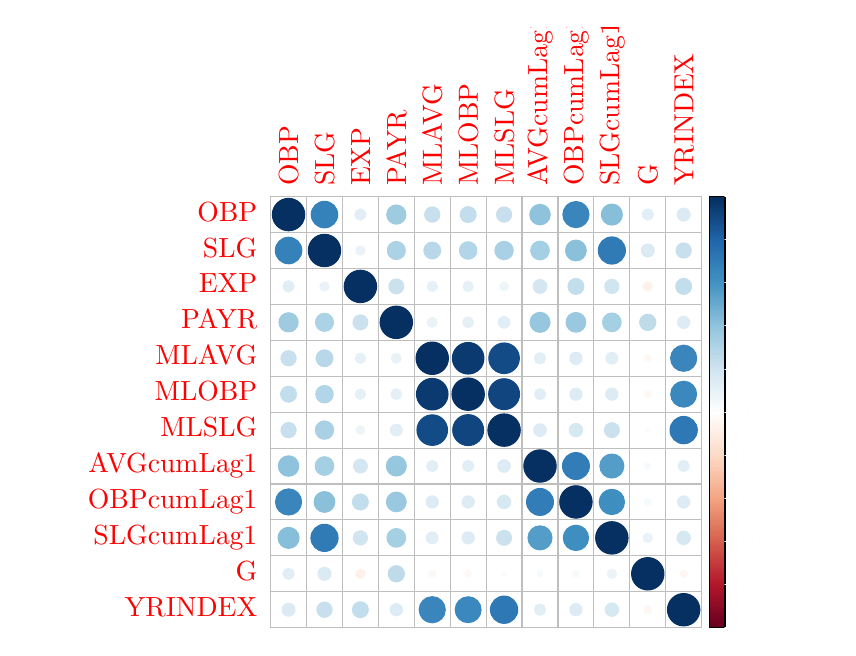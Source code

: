 % Created by tikzDevice version 0.10.1 on 2017-03-09 02:37:31
% !TEX encoding = UTF-8 Unicode
\begin{tikzpicture}[x=1pt,y=1pt]
\definecolor{fillColor}{RGB}{255,255,255}
\path[use as bounding box,fill=fillColor,fill opacity=0.00] (0,0) rectangle (289.08,216.81);
\begin{scope}
\path[clip] (  0.00,  0.00) rectangle (289.08,216.81);
\definecolor{drawColor}{RGB}{255,255,255}
\definecolor{fillColor}{RGB}{255,255,255}

\path[draw=drawColor,line width= 0.4pt,line join=round,line cap=round,fill=fillColor] ( 87.78,142.78) rectangle (100.76,155.76);

\path[draw=drawColor,line width= 0.4pt,line join=round,line cap=round,fill=fillColor] ( 87.78,129.80) rectangle (100.76,142.78);

\path[draw=drawColor,line width= 0.4pt,line join=round,line cap=round,fill=fillColor] ( 87.78,116.82) rectangle (100.76,129.80);

\path[draw=drawColor,line width= 0.4pt,line join=round,line cap=round,fill=fillColor] ( 87.78,103.84) rectangle (100.76,116.82);

\path[draw=drawColor,line width= 0.4pt,line join=round,line cap=round,fill=fillColor] ( 87.78, 90.86) rectangle (100.76,103.84);

\path[draw=drawColor,line width= 0.4pt,line join=round,line cap=round,fill=fillColor] ( 87.78, 77.88) rectangle (100.76, 90.86);

\path[draw=drawColor,line width= 0.4pt,line join=round,line cap=round,fill=fillColor] ( 87.78, 64.90) rectangle (100.76, 77.88);

\path[draw=drawColor,line width= 0.4pt,line join=round,line cap=round,fill=fillColor] ( 87.78, 51.92) rectangle (100.76, 64.90);

\path[draw=drawColor,line width= 0.4pt,line join=round,line cap=round,fill=fillColor] ( 87.78, 38.94) rectangle (100.76, 51.92);

\path[draw=drawColor,line width= 0.4pt,line join=round,line cap=round,fill=fillColor] ( 87.78, 25.96) rectangle (100.76, 38.94);

\path[draw=drawColor,line width= 0.4pt,line join=round,line cap=round,fill=fillColor] ( 87.78, 12.98) rectangle (100.76, 25.96);

\path[draw=drawColor,line width= 0.4pt,line join=round,line cap=round,fill=fillColor] ( 87.78,  0.00) rectangle (100.76, 12.98);

\path[draw=drawColor,line width= 0.4pt,line join=round,line cap=round,fill=fillColor] (100.76,142.78) rectangle (113.74,155.76);

\path[draw=drawColor,line width= 0.4pt,line join=round,line cap=round,fill=fillColor] (100.76,129.80) rectangle (113.74,142.78);

\path[draw=drawColor,line width= 0.4pt,line join=round,line cap=round,fill=fillColor] (100.76,116.82) rectangle (113.74,129.80);

\path[draw=drawColor,line width= 0.4pt,line join=round,line cap=round,fill=fillColor] (100.76,103.84) rectangle (113.74,116.82);

\path[draw=drawColor,line width= 0.4pt,line join=round,line cap=round,fill=fillColor] (100.76, 90.86) rectangle (113.74,103.84);

\path[draw=drawColor,line width= 0.4pt,line join=round,line cap=round,fill=fillColor] (100.76, 77.88) rectangle (113.74, 90.86);

\path[draw=drawColor,line width= 0.4pt,line join=round,line cap=round,fill=fillColor] (100.76, 64.90) rectangle (113.74, 77.88);

\path[draw=drawColor,line width= 0.4pt,line join=round,line cap=round,fill=fillColor] (100.76, 51.92) rectangle (113.74, 64.90);

\path[draw=drawColor,line width= 0.4pt,line join=round,line cap=round,fill=fillColor] (100.76, 38.94) rectangle (113.74, 51.92);

\path[draw=drawColor,line width= 0.4pt,line join=round,line cap=round,fill=fillColor] (100.76, 25.96) rectangle (113.74, 38.94);

\path[draw=drawColor,line width= 0.4pt,line join=round,line cap=round,fill=fillColor] (100.76, 12.98) rectangle (113.74, 25.96);

\path[draw=drawColor,line width= 0.4pt,line join=round,line cap=round,fill=fillColor] (100.76,  0.00) rectangle (113.74, 12.98);

\path[draw=drawColor,line width= 0.4pt,line join=round,line cap=round,fill=fillColor] (113.74,142.78) rectangle (126.72,155.76);

\path[draw=drawColor,line width= 0.4pt,line join=round,line cap=round,fill=fillColor] (113.74,129.80) rectangle (126.72,142.78);

\path[draw=drawColor,line width= 0.4pt,line join=round,line cap=round,fill=fillColor] (113.74,116.82) rectangle (126.72,129.80);

\path[draw=drawColor,line width= 0.4pt,line join=round,line cap=round,fill=fillColor] (113.74,103.84) rectangle (126.72,116.82);

\path[draw=drawColor,line width= 0.4pt,line join=round,line cap=round,fill=fillColor] (113.74, 90.86) rectangle (126.72,103.84);

\path[draw=drawColor,line width= 0.4pt,line join=round,line cap=round,fill=fillColor] (113.74, 77.88) rectangle (126.72, 90.86);

\path[draw=drawColor,line width= 0.4pt,line join=round,line cap=round,fill=fillColor] (113.74, 64.90) rectangle (126.72, 77.88);

\path[draw=drawColor,line width= 0.4pt,line join=round,line cap=round,fill=fillColor] (113.74, 51.92) rectangle (126.72, 64.90);

\path[draw=drawColor,line width= 0.4pt,line join=round,line cap=round,fill=fillColor] (113.74, 38.94) rectangle (126.72, 51.92);

\path[draw=drawColor,line width= 0.4pt,line join=round,line cap=round,fill=fillColor] (113.74, 25.96) rectangle (126.72, 38.94);

\path[draw=drawColor,line width= 0.4pt,line join=round,line cap=round,fill=fillColor] (113.74, 12.98) rectangle (126.72, 25.96);

\path[draw=drawColor,line width= 0.4pt,line join=round,line cap=round,fill=fillColor] (113.74,  0.00) rectangle (126.72, 12.98);

\path[draw=drawColor,line width= 0.4pt,line join=round,line cap=round,fill=fillColor] (126.72,142.78) rectangle (139.70,155.76);

\path[draw=drawColor,line width= 0.4pt,line join=round,line cap=round,fill=fillColor] (126.72,129.80) rectangle (139.70,142.78);

\path[draw=drawColor,line width= 0.4pt,line join=round,line cap=round,fill=fillColor] (126.72,116.82) rectangle (139.70,129.80);

\path[draw=drawColor,line width= 0.4pt,line join=round,line cap=round,fill=fillColor] (126.72,103.84) rectangle (139.70,116.82);

\path[draw=drawColor,line width= 0.4pt,line join=round,line cap=round,fill=fillColor] (126.72, 90.86) rectangle (139.70,103.84);

\path[draw=drawColor,line width= 0.4pt,line join=round,line cap=round,fill=fillColor] (126.72, 77.88) rectangle (139.70, 90.86);

\path[draw=drawColor,line width= 0.4pt,line join=round,line cap=round,fill=fillColor] (126.72, 64.90) rectangle (139.70, 77.88);

\path[draw=drawColor,line width= 0.4pt,line join=round,line cap=round,fill=fillColor] (126.72, 51.92) rectangle (139.70, 64.90);

\path[draw=drawColor,line width= 0.4pt,line join=round,line cap=round,fill=fillColor] (126.72, 38.94) rectangle (139.70, 51.92);

\path[draw=drawColor,line width= 0.4pt,line join=round,line cap=round,fill=fillColor] (126.72, 25.96) rectangle (139.70, 38.94);

\path[draw=drawColor,line width= 0.4pt,line join=round,line cap=round,fill=fillColor] (126.72, 12.98) rectangle (139.70, 25.96);

\path[draw=drawColor,line width= 0.4pt,line join=round,line cap=round,fill=fillColor] (126.72,  0.00) rectangle (139.70, 12.98);

\path[draw=drawColor,line width= 0.4pt,line join=round,line cap=round,fill=fillColor] (139.70,142.78) rectangle (152.68,155.76);

\path[draw=drawColor,line width= 0.4pt,line join=round,line cap=round,fill=fillColor] (139.70,129.80) rectangle (152.68,142.78);

\path[draw=drawColor,line width= 0.4pt,line join=round,line cap=round,fill=fillColor] (139.70,116.82) rectangle (152.68,129.80);

\path[draw=drawColor,line width= 0.4pt,line join=round,line cap=round,fill=fillColor] (139.70,103.84) rectangle (152.68,116.82);

\path[draw=drawColor,line width= 0.4pt,line join=round,line cap=round,fill=fillColor] (139.70, 90.86) rectangle (152.68,103.84);

\path[draw=drawColor,line width= 0.4pt,line join=round,line cap=round,fill=fillColor] (139.70, 77.88) rectangle (152.68, 90.86);

\path[draw=drawColor,line width= 0.4pt,line join=round,line cap=round,fill=fillColor] (139.70, 64.90) rectangle (152.68, 77.88);

\path[draw=drawColor,line width= 0.4pt,line join=round,line cap=round,fill=fillColor] (139.70, 51.92) rectangle (152.68, 64.90);

\path[draw=drawColor,line width= 0.4pt,line join=round,line cap=round,fill=fillColor] (139.70, 38.94) rectangle (152.68, 51.92);

\path[draw=drawColor,line width= 0.4pt,line join=round,line cap=round,fill=fillColor] (139.70, 25.96) rectangle (152.68, 38.94);

\path[draw=drawColor,line width= 0.4pt,line join=round,line cap=round,fill=fillColor] (139.70, 12.98) rectangle (152.68, 25.96);

\path[draw=drawColor,line width= 0.4pt,line join=round,line cap=round,fill=fillColor] (139.70,  0.00) rectangle (152.68, 12.98);

\path[draw=drawColor,line width= 0.4pt,line join=round,line cap=round,fill=fillColor] (152.68,142.78) rectangle (165.66,155.76);

\path[draw=drawColor,line width= 0.4pt,line join=round,line cap=round,fill=fillColor] (152.68,129.80) rectangle (165.66,142.78);

\path[draw=drawColor,line width= 0.4pt,line join=round,line cap=round,fill=fillColor] (152.68,116.82) rectangle (165.66,129.80);

\path[draw=drawColor,line width= 0.4pt,line join=round,line cap=round,fill=fillColor] (152.68,103.84) rectangle (165.66,116.82);

\path[draw=drawColor,line width= 0.4pt,line join=round,line cap=round,fill=fillColor] (152.68, 90.86) rectangle (165.66,103.84);

\path[draw=drawColor,line width= 0.4pt,line join=round,line cap=round,fill=fillColor] (152.68, 77.88) rectangle (165.66, 90.86);

\path[draw=drawColor,line width= 0.4pt,line join=round,line cap=round,fill=fillColor] (152.68, 64.90) rectangle (165.66, 77.88);

\path[draw=drawColor,line width= 0.4pt,line join=round,line cap=round,fill=fillColor] (152.68, 51.92) rectangle (165.66, 64.90);

\path[draw=drawColor,line width= 0.4pt,line join=round,line cap=round,fill=fillColor] (152.68, 38.94) rectangle (165.66, 51.92);

\path[draw=drawColor,line width= 0.4pt,line join=round,line cap=round,fill=fillColor] (152.68, 25.96) rectangle (165.66, 38.94);

\path[draw=drawColor,line width= 0.4pt,line join=round,line cap=round,fill=fillColor] (152.68, 12.98) rectangle (165.66, 25.96);

\path[draw=drawColor,line width= 0.4pt,line join=round,line cap=round,fill=fillColor] (152.68,  0.00) rectangle (165.66, 12.98);

\path[draw=drawColor,line width= 0.4pt,line join=round,line cap=round,fill=fillColor] (165.66,142.78) rectangle (178.64,155.76);

\path[draw=drawColor,line width= 0.4pt,line join=round,line cap=round,fill=fillColor] (165.66,129.80) rectangle (178.64,142.78);

\path[draw=drawColor,line width= 0.4pt,line join=round,line cap=round,fill=fillColor] (165.66,116.82) rectangle (178.64,129.80);

\path[draw=drawColor,line width= 0.4pt,line join=round,line cap=round,fill=fillColor] (165.66,103.84) rectangle (178.64,116.82);

\path[draw=drawColor,line width= 0.4pt,line join=round,line cap=round,fill=fillColor] (165.66, 90.86) rectangle (178.64,103.84);

\path[draw=drawColor,line width= 0.4pt,line join=round,line cap=round,fill=fillColor] (165.66, 77.88) rectangle (178.64, 90.86);

\path[draw=drawColor,line width= 0.4pt,line join=round,line cap=round,fill=fillColor] (165.66, 64.90) rectangle (178.64, 77.88);

\path[draw=drawColor,line width= 0.4pt,line join=round,line cap=round,fill=fillColor] (165.66, 51.92) rectangle (178.64, 64.90);

\path[draw=drawColor,line width= 0.4pt,line join=round,line cap=round,fill=fillColor] (165.66, 38.94) rectangle (178.64, 51.92);

\path[draw=drawColor,line width= 0.4pt,line join=round,line cap=round,fill=fillColor] (165.66, 25.96) rectangle (178.64, 38.94);

\path[draw=drawColor,line width= 0.4pt,line join=round,line cap=round,fill=fillColor] (165.66, 12.98) rectangle (178.64, 25.96);

\path[draw=drawColor,line width= 0.4pt,line join=round,line cap=round,fill=fillColor] (165.66,  0.00) rectangle (178.64, 12.98);

\path[draw=drawColor,line width= 0.4pt,line join=round,line cap=round,fill=fillColor] (178.64,142.78) rectangle (191.62,155.76);

\path[draw=drawColor,line width= 0.4pt,line join=round,line cap=round,fill=fillColor] (178.64,129.80) rectangle (191.62,142.78);

\path[draw=drawColor,line width= 0.4pt,line join=round,line cap=round,fill=fillColor] (178.64,116.82) rectangle (191.62,129.80);

\path[draw=drawColor,line width= 0.4pt,line join=round,line cap=round,fill=fillColor] (178.64,103.84) rectangle (191.62,116.82);

\path[draw=drawColor,line width= 0.4pt,line join=round,line cap=round,fill=fillColor] (178.64, 90.86) rectangle (191.62,103.84);

\path[draw=drawColor,line width= 0.4pt,line join=round,line cap=round,fill=fillColor] (178.64, 77.88) rectangle (191.62, 90.86);

\path[draw=drawColor,line width= 0.4pt,line join=round,line cap=round,fill=fillColor] (178.64, 64.90) rectangle (191.62, 77.88);

\path[draw=drawColor,line width= 0.4pt,line join=round,line cap=round,fill=fillColor] (178.64, 51.92) rectangle (191.62, 64.90);

\path[draw=drawColor,line width= 0.4pt,line join=round,line cap=round,fill=fillColor] (178.64, 38.94) rectangle (191.62, 51.92);

\path[draw=drawColor,line width= 0.4pt,line join=round,line cap=round,fill=fillColor] (178.64, 25.96) rectangle (191.62, 38.94);

\path[draw=drawColor,line width= 0.4pt,line join=round,line cap=round,fill=fillColor] (178.64, 12.98) rectangle (191.62, 25.96);

\path[draw=drawColor,line width= 0.4pt,line join=round,line cap=round,fill=fillColor] (178.64,  0.00) rectangle (191.62, 12.98);

\path[draw=drawColor,line width= 0.4pt,line join=round,line cap=round,fill=fillColor] (191.62,142.78) rectangle (204.60,155.76);

\path[draw=drawColor,line width= 0.4pt,line join=round,line cap=round,fill=fillColor] (191.62,129.80) rectangle (204.60,142.78);

\path[draw=drawColor,line width= 0.4pt,line join=round,line cap=round,fill=fillColor] (191.62,116.82) rectangle (204.60,129.80);

\path[draw=drawColor,line width= 0.4pt,line join=round,line cap=round,fill=fillColor] (191.62,103.84) rectangle (204.60,116.82);

\path[draw=drawColor,line width= 0.4pt,line join=round,line cap=round,fill=fillColor] (191.62, 90.86) rectangle (204.60,103.84);

\path[draw=drawColor,line width= 0.4pt,line join=round,line cap=round,fill=fillColor] (191.62, 77.88) rectangle (204.60, 90.86);

\path[draw=drawColor,line width= 0.4pt,line join=round,line cap=round,fill=fillColor] (191.62, 64.90) rectangle (204.60, 77.88);

\path[draw=drawColor,line width= 0.4pt,line join=round,line cap=round,fill=fillColor] (191.62, 51.92) rectangle (204.60, 64.90);

\path[draw=drawColor,line width= 0.4pt,line join=round,line cap=round,fill=fillColor] (191.62, 38.94) rectangle (204.60, 51.92);

\path[draw=drawColor,line width= 0.4pt,line join=round,line cap=round,fill=fillColor] (191.62, 25.96) rectangle (204.60, 38.94);

\path[draw=drawColor,line width= 0.4pt,line join=round,line cap=round,fill=fillColor] (191.62, 12.98) rectangle (204.60, 25.96);

\path[draw=drawColor,line width= 0.4pt,line join=round,line cap=round,fill=fillColor] (191.62,  0.00) rectangle (204.60, 12.98);

\path[draw=drawColor,line width= 0.4pt,line join=round,line cap=round,fill=fillColor] (204.60,142.78) rectangle (217.58,155.76);

\path[draw=drawColor,line width= 0.4pt,line join=round,line cap=round,fill=fillColor] (204.60,129.80) rectangle (217.58,142.78);

\path[draw=drawColor,line width= 0.4pt,line join=round,line cap=round,fill=fillColor] (204.60,116.82) rectangle (217.58,129.80);

\path[draw=drawColor,line width= 0.4pt,line join=round,line cap=round,fill=fillColor] (204.60,103.84) rectangle (217.58,116.82);

\path[draw=drawColor,line width= 0.4pt,line join=round,line cap=round,fill=fillColor] (204.60, 90.86) rectangle (217.58,103.84);

\path[draw=drawColor,line width= 0.4pt,line join=round,line cap=round,fill=fillColor] (204.60, 77.88) rectangle (217.58, 90.86);

\path[draw=drawColor,line width= 0.4pt,line join=round,line cap=round,fill=fillColor] (204.60, 64.90) rectangle (217.58, 77.88);

\path[draw=drawColor,line width= 0.4pt,line join=round,line cap=round,fill=fillColor] (204.60, 51.92) rectangle (217.58, 64.90);

\path[draw=drawColor,line width= 0.4pt,line join=round,line cap=round,fill=fillColor] (204.60, 38.94) rectangle (217.58, 51.92);

\path[draw=drawColor,line width= 0.4pt,line join=round,line cap=round,fill=fillColor] (204.60, 25.96) rectangle (217.58, 38.94);

\path[draw=drawColor,line width= 0.4pt,line join=round,line cap=round,fill=fillColor] (204.60, 12.98) rectangle (217.58, 25.96);

\path[draw=drawColor,line width= 0.4pt,line join=round,line cap=round,fill=fillColor] (204.60,  0.00) rectangle (217.58, 12.98);

\path[draw=drawColor,line width= 0.4pt,line join=round,line cap=round,fill=fillColor] (217.58,142.78) rectangle (230.56,155.76);

\path[draw=drawColor,line width= 0.4pt,line join=round,line cap=round,fill=fillColor] (217.58,129.80) rectangle (230.56,142.78);

\path[draw=drawColor,line width= 0.4pt,line join=round,line cap=round,fill=fillColor] (217.58,116.82) rectangle (230.56,129.80);

\path[draw=drawColor,line width= 0.4pt,line join=round,line cap=round,fill=fillColor] (217.58,103.84) rectangle (230.56,116.82);

\path[draw=drawColor,line width= 0.4pt,line join=round,line cap=round,fill=fillColor] (217.58, 90.86) rectangle (230.56,103.84);

\path[draw=drawColor,line width= 0.4pt,line join=round,line cap=round,fill=fillColor] (217.58, 77.88) rectangle (230.56, 90.86);

\path[draw=drawColor,line width= 0.4pt,line join=round,line cap=round,fill=fillColor] (217.58, 64.90) rectangle (230.56, 77.88);

\path[draw=drawColor,line width= 0.4pt,line join=round,line cap=round,fill=fillColor] (217.58, 51.92) rectangle (230.56, 64.90);

\path[draw=drawColor,line width= 0.4pt,line join=round,line cap=round,fill=fillColor] (217.58, 38.94) rectangle (230.56, 51.92);

\path[draw=drawColor,line width= 0.4pt,line join=round,line cap=round,fill=fillColor] (217.58, 25.96) rectangle (230.56, 38.94);

\path[draw=drawColor,line width= 0.4pt,line join=round,line cap=round,fill=fillColor] (217.58, 12.98) rectangle (230.56, 25.96);

\path[draw=drawColor,line width= 0.4pt,line join=round,line cap=round,fill=fillColor] (217.58,  0.00) rectangle (230.56, 12.98);

\path[draw=drawColor,line width= 0.4pt,line join=round,line cap=round,fill=fillColor] (230.56,142.78) rectangle (243.53,155.76);

\path[draw=drawColor,line width= 0.4pt,line join=round,line cap=round,fill=fillColor] (230.56,129.80) rectangle (243.53,142.78);

\path[draw=drawColor,line width= 0.4pt,line join=round,line cap=round,fill=fillColor] (230.56,116.82) rectangle (243.53,129.80);

\path[draw=drawColor,line width= 0.4pt,line join=round,line cap=round,fill=fillColor] (230.56,103.84) rectangle (243.53,116.82);

\path[draw=drawColor,line width= 0.4pt,line join=round,line cap=round,fill=fillColor] (230.56, 90.86) rectangle (243.53,103.84);

\path[draw=drawColor,line width= 0.4pt,line join=round,line cap=round,fill=fillColor] (230.56, 77.88) rectangle (243.53, 90.86);

\path[draw=drawColor,line width= 0.4pt,line join=round,line cap=round,fill=fillColor] (230.56, 64.90) rectangle (243.53, 77.88);

\path[draw=drawColor,line width= 0.4pt,line join=round,line cap=round,fill=fillColor] (230.56, 51.92) rectangle (243.53, 64.90);

\path[draw=drawColor,line width= 0.4pt,line join=round,line cap=round,fill=fillColor] (230.56, 38.94) rectangle (243.53, 51.92);

\path[draw=drawColor,line width= 0.4pt,line join=round,line cap=round,fill=fillColor] (230.56, 25.96) rectangle (243.53, 38.94);

\path[draw=drawColor,line width= 0.4pt,line join=round,line cap=round,fill=fillColor] (230.56, 12.98) rectangle (243.53, 25.96);

\path[draw=drawColor,line width= 0.4pt,line join=round,line cap=round,fill=fillColor] (230.56,  0.00) rectangle (243.53, 12.98);
\definecolor{drawColor}{RGB}{5,48,97}
\definecolor{fillColor}{RGB}{5,48,97}

\path[draw=drawColor,line width= 0.4pt,line join=round,line cap=round,fill=fillColor] ( 94.27,149.27) circle (  5.84);
\definecolor{drawColor}{RGB}{53,129,185}
\definecolor{fillColor}{RGB}{53,129,185}

\path[draw=drawColor,line width= 0.4pt,line join=round,line cap=round,fill=fillColor] ( 94.27,136.29) circle (  4.78);
\definecolor{drawColor}{RGB}{226,238,245}
\definecolor{fillColor}{RGB}{226,238,245}

\path[draw=drawColor,line width= 0.4pt,line join=round,line cap=round,fill=fillColor] ( 94.27,123.31) circle (  2.02);
\definecolor{drawColor}{RGB}{159,203,225}
\definecolor{fillColor}{RGB}{159,203,225}

\path[draw=drawColor,line width= 0.4pt,line join=round,line cap=round,fill=fillColor] ( 94.27,110.33) circle (  3.46);
\definecolor{drawColor}{RGB}{200,224,237}
\definecolor{fillColor}{RGB}{200,224,237}

\path[draw=drawColor,line width= 0.4pt,line join=round,line cap=round,fill=fillColor] ( 94.27, 97.35) circle (  2.74);
\definecolor{drawColor}{RGB}{194,221,235}
\definecolor{fillColor}{RGB}{194,221,235}

\path[draw=drawColor,line width= 0.4pt,line join=round,line cap=round,fill=fillColor] ( 94.27, 84.37) circle (  2.86);
\definecolor{drawColor}{RGB}{200,224,237}
\definecolor{fillColor}{RGB}{200,224,237}

\path[draw=drawColor,line width= 0.4pt,line join=round,line cap=round,fill=fillColor] ( 94.27, 71.39) circle (  2.74);
\definecolor{drawColor}{RGB}{143,195,221}
\definecolor{fillColor}{RGB}{143,195,221}

\path[draw=drawColor,line width= 0.4pt,line join=round,line cap=round,fill=fillColor] ( 94.27, 58.41) circle (  3.69);
\definecolor{drawColor}{RGB}{57,133,188}
\definecolor{fillColor}{RGB}{57,133,188}

\path[draw=drawColor,line width= 0.4pt,line join=round,line cap=round,fill=fillColor] ( 94.27, 45.43) circle (  4.71);
\definecolor{drawColor}{RGB}{135,190,218}
\definecolor{fillColor}{RGB}{135,190,218}

\path[draw=drawColor,line width= 0.4pt,line join=round,line cap=round,fill=fillColor] ( 94.27, 32.45) circle (  3.79);
\definecolor{drawColor}{RGB}{226,238,245}
\definecolor{fillColor}{RGB}{226,238,245}

\path[draw=drawColor,line width= 0.4pt,line join=round,line cap=round,fill=fillColor] ( 94.27, 19.47) circle (  2.02);
\definecolor{drawColor}{RGB}{219,234,243}
\definecolor{fillColor}{RGB}{219,234,243}

\path[draw=drawColor,line width= 0.4pt,line join=round,line cap=round,fill=fillColor] ( 94.27,  6.49) circle (  2.34);
\definecolor{drawColor}{RGB}{53,129,185}
\definecolor{fillColor}{RGB}{53,129,185}

\path[draw=drawColor,line width= 0.4pt,line join=round,line cap=round,fill=fillColor] (107.25,149.27) circle (  4.78);
\definecolor{drawColor}{RGB}{5,48,97}
\definecolor{fillColor}{RGB}{5,48,97}

\path[draw=drawColor,line width= 0.4pt,line join=round,line cap=round,fill=fillColor] (107.25,136.29) circle (  5.84);
\definecolor{drawColor}{RGB}{235,243,248}
\definecolor{fillColor}{RGB}{235,243,248}

\path[draw=drawColor,line width= 0.4pt,line join=round,line cap=round,fill=fillColor] (107.25,123.31) circle (  1.65);
\definecolor{drawColor}{RGB}{172,210,229}
\definecolor{fillColor}{RGB}{172,210,229}

\path[draw=drawColor,line width= 0.4pt,line join=round,line cap=round,fill=fillColor] (107.25,110.33) circle (  3.25);
\definecolor{drawColor}{RGB}{184,216,233}
\definecolor{fillColor}{RGB}{184,216,233}

\path[draw=drawColor,line width= 0.4pt,line join=round,line cap=round,fill=fillColor] (107.25, 97.35) circle (  3.03);
\definecolor{drawColor}{RGB}{178,213,231}
\definecolor{fillColor}{RGB}{178,213,231}

\path[draw=drawColor,line width= 0.4pt,line join=round,line cap=round,fill=fillColor] (107.25, 84.37) circle (  3.15);
\definecolor{drawColor}{RGB}{169,208,228}
\definecolor{fillColor}{RGB}{169,208,228}

\path[draw=drawColor,line width= 0.4pt,line join=round,line cap=round,fill=fillColor] (107.25, 71.39) circle (  3.30);
\definecolor{drawColor}{RGB}{165,207,227}
\definecolor{fillColor}{RGB}{165,207,227}

\path[draw=drawColor,line width= 0.4pt,line join=round,line cap=round,fill=fillColor] (107.25, 58.41) circle (  3.36);
\definecolor{drawColor}{RGB}{139,192,219}
\definecolor{fillColor}{RGB}{139,192,219}

\path[draw=drawColor,line width= 0.4pt,line join=round,line cap=round,fill=fillColor] (107.25, 45.43) circle (  3.74);
\definecolor{drawColor}{RGB}{48,122,182}
\definecolor{fillColor}{RGB}{48,122,182}

\path[draw=drawColor,line width= 0.4pt,line join=round,line cap=round,fill=fillColor] (107.25, 32.45) circle (  4.89);
\definecolor{drawColor}{RGB}{219,234,243}
\definecolor{fillColor}{RGB}{219,234,243}

\path[draw=drawColor,line width= 0.4pt,line join=round,line cap=round,fill=fillColor] (107.25, 19.47) circle (  2.34);
\definecolor{drawColor}{RGB}{200,224,237}
\definecolor{fillColor}{RGB}{200,224,237}

\path[draw=drawColor,line width= 0.4pt,line join=round,line cap=round,fill=fillColor] (107.25,  6.49) circle (  2.74);
\definecolor{drawColor}{RGB}{226,238,245}
\definecolor{fillColor}{RGB}{226,238,245}

\path[draw=drawColor,line width= 0.4pt,line join=round,line cap=round,fill=fillColor] (120.23,149.27) circle (  2.02);
\definecolor{drawColor}{RGB}{235,243,248}
\definecolor{fillColor}{RGB}{235,243,248}

\path[draw=drawColor,line width= 0.4pt,line join=round,line cap=round,fill=fillColor] (120.23,136.29) circle (  1.65);
\definecolor{drawColor}{RGB}{5,48,97}
\definecolor{fillColor}{RGB}{5,48,97}

\path[draw=drawColor,line width= 0.4pt,line join=round,line cap=round,fill=fillColor] (120.23,123.31) circle (  5.84);
\definecolor{drawColor}{RGB}{203,226,238}
\definecolor{fillColor}{RGB}{203,226,238}

\path[draw=drawColor,line width= 0.4pt,line join=round,line cap=round,fill=fillColor] (120.23,110.33) circle (  2.68);
\definecolor{drawColor}{RGB}{230,241,247}
\definecolor{fillColor}{RGB}{230,241,247}

\path[draw=drawColor,line width= 0.4pt,line join=round,line cap=round,fill=fillColor] (120.23, 97.35) circle (  1.85);

\path[draw=drawColor,line width= 0.4pt,line join=round,line cap=round,fill=fillColor] (120.23, 84.37) circle (  1.85);
\definecolor{drawColor}{RGB}{237,245,249}
\definecolor{fillColor}{RGB}{237,245,249}

\path[draw=drawColor,line width= 0.4pt,line join=round,line cap=round,fill=fillColor] (120.23, 71.39) circle (  1.55);
\definecolor{drawColor}{RGB}{212,230,241}
\definecolor{fillColor}{RGB}{212,230,241}

\path[draw=drawColor,line width= 0.4pt,line join=round,line cap=round,fill=fillColor] (120.23, 58.41) circle (  2.48);
\definecolor{drawColor}{RGB}{194,221,235}
\definecolor{fillColor}{RGB}{194,221,235}

\path[draw=drawColor,line width= 0.4pt,line join=round,line cap=round,fill=fillColor] (120.23, 45.43) circle (  2.86);
\definecolor{drawColor}{RGB}{209,229,240}
\definecolor{fillColor}{RGB}{209,229,240}

\path[draw=drawColor,line width= 0.4pt,line join=round,line cap=round,fill=fillColor] (120.23, 32.45) circle (  2.55);
\definecolor{drawColor}{RGB}{254,241,233}
\definecolor{fillColor}{RGB}{254,241,233}

\path[draw=drawColor,line width= 0.4pt,line join=round,line cap=round,fill=fillColor] (120.23, 19.47) circle (  1.65);
\definecolor{drawColor}{RGB}{194,221,235}
\definecolor{fillColor}{RGB}{194,221,235}

\path[draw=drawColor,line width= 0.4pt,line join=round,line cap=round,fill=fillColor] (120.23,  6.49) circle (  2.86);
\definecolor{drawColor}{RGB}{159,203,225}
\definecolor{fillColor}{RGB}{159,203,225}

\path[draw=drawColor,line width= 0.4pt,line join=round,line cap=round,fill=fillColor] (133.21,149.27) circle (  3.46);
\definecolor{drawColor}{RGB}{172,210,229}
\definecolor{fillColor}{RGB}{172,210,229}

\path[draw=drawColor,line width= 0.4pt,line join=round,line cap=round,fill=fillColor] (133.21,136.29) circle (  3.25);
\definecolor{drawColor}{RGB}{203,226,238}
\definecolor{fillColor}{RGB}{203,226,238}

\path[draw=drawColor,line width= 0.4pt,line join=round,line cap=round,fill=fillColor] (133.21,123.31) circle (  2.68);
\definecolor{drawColor}{RGB}{5,48,97}
\definecolor{fillColor}{RGB}{5,48,97}

\path[draw=drawColor,line width= 0.4pt,line join=round,line cap=round,fill=fillColor] (133.21,110.33) circle (  5.84);
\definecolor{drawColor}{RGB}{233,242,247}
\definecolor{fillColor}{RGB}{233,242,247}

\path[draw=drawColor,line width= 0.4pt,line join=round,line cap=round,fill=fillColor] (133.21, 97.35) circle (  1.75);
\definecolor{drawColor}{RGB}{228,239,246}
\definecolor{fillColor}{RGB}{228,239,246}

\path[draw=drawColor,line width= 0.4pt,line join=round,line cap=round,fill=fillColor] (133.21, 84.37) circle (  1.94);
\definecolor{drawColor}{RGB}{226,238,245}
\definecolor{fillColor}{RGB}{226,238,245}

\path[draw=drawColor,line width= 0.4pt,line join=round,line cap=round,fill=fillColor] (133.21, 71.39) circle (  2.11);
\definecolor{drawColor}{RGB}{150,199,223}
\definecolor{fillColor}{RGB}{150,199,223}

\path[draw=drawColor,line width= 0.4pt,line join=round,line cap=round,fill=fillColor] (133.21, 58.41) circle (  3.60);
\definecolor{drawColor}{RGB}{153,200,224}
\definecolor{fillColor}{RGB}{153,200,224}

\path[draw=drawColor,line width= 0.4pt,line join=round,line cap=round,fill=fillColor] (133.21, 45.43) circle (  3.55);
\definecolor{drawColor}{RGB}{165,207,227}
\definecolor{fillColor}{RGB}{165,207,227}

\path[draw=drawColor,line width= 0.4pt,line join=round,line cap=round,fill=fillColor] (133.21, 32.45) circle (  3.36);
\definecolor{drawColor}{RGB}{191,219,234}
\definecolor{fillColor}{RGB}{191,219,234}

\path[draw=drawColor,line width= 0.4pt,line join=round,line cap=round,fill=fillColor] (133.21, 19.47) circle (  2.92);
\definecolor{drawColor}{RGB}{221,236,244}
\definecolor{fillColor}{RGB}{221,236,244}

\path[draw=drawColor,line width= 0.4pt,line join=round,line cap=round,fill=fillColor] (133.21,  6.49) circle (  2.19);
\definecolor{drawColor}{RGB}{200,224,237}
\definecolor{fillColor}{RGB}{200,224,237}

\path[draw=drawColor,line width= 0.4pt,line join=round,line cap=round,fill=fillColor] (146.19,149.27) circle (  2.74);
\definecolor{drawColor}{RGB}{184,216,233}
\definecolor{fillColor}{RGB}{184,216,233}

\path[draw=drawColor,line width= 0.4pt,line join=round,line cap=round,fill=fillColor] (146.19,136.29) circle (  3.03);
\definecolor{drawColor}{RGB}{230,241,247}
\definecolor{fillColor}{RGB}{230,241,247}

\path[draw=drawColor,line width= 0.4pt,line join=round,line cap=round,fill=fillColor] (146.19,123.31) circle (  1.85);
\definecolor{drawColor}{RGB}{233,242,247}
\definecolor{fillColor}{RGB}{233,242,247}

\path[draw=drawColor,line width= 0.4pt,line join=round,line cap=round,fill=fillColor] (146.19,110.33) circle (  1.75);
\definecolor{drawColor}{RGB}{5,48,97}
\definecolor{fillColor}{RGB}{5,48,97}

\path[draw=drawColor,line width= 0.4pt,line join=round,line cap=round,fill=fillColor] (146.19, 97.35) circle (  5.84);
\definecolor{drawColor}{RGB}{10,58,112}
\definecolor{fillColor}{RGB}{10,58,112}

\path[draw=drawColor,line width= 0.4pt,line join=round,line cap=round,fill=fillColor] (146.19, 84.37) circle (  5.69);
\definecolor{drawColor}{RGB}{19,75,134}
\definecolor{fillColor}{RGB}{19,75,134}

\path[draw=drawColor,line width= 0.4pt,line join=round,line cap=round,fill=fillColor] (146.19, 71.39) circle (  5.51);
\definecolor{drawColor}{RGB}{226,238,245}
\definecolor{fillColor}{RGB}{226,238,245}

\path[draw=drawColor,line width= 0.4pt,line join=round,line cap=round,fill=fillColor] (146.19, 58.41) circle (  2.02);
\definecolor{drawColor}{RGB}{221,236,244}
\definecolor{fillColor}{RGB}{221,236,244}

\path[draw=drawColor,line width= 0.4pt,line join=round,line cap=round,fill=fillColor] (146.19, 45.43) circle (  2.19);
\definecolor{drawColor}{RGB}{226,238,245}
\definecolor{fillColor}{RGB}{226,238,245}

\path[draw=drawColor,line width= 0.4pt,line join=round,line cap=round,fill=fillColor] (146.19, 32.45) circle (  2.11);
\definecolor{drawColor}{RGB}{254,248,245}
\definecolor{fillColor}{RGB}{254,248,245}

\path[draw=drawColor,line width= 0.4pt,line join=round,line cap=round,fill=fillColor] (146.19, 19.47) circle (  1.17);
\definecolor{drawColor}{RGB}{57,133,188}
\definecolor{fillColor}{RGB}{57,133,188}

\path[draw=drawColor,line width= 0.4pt,line join=round,line cap=round,fill=fillColor] (146.19,  6.49) circle (  4.71);
\definecolor{drawColor}{RGB}{194,221,235}
\definecolor{fillColor}{RGB}{194,221,235}

\path[draw=drawColor,line width= 0.4pt,line join=round,line cap=round,fill=fillColor] (159.17,149.27) circle (  2.86);
\definecolor{drawColor}{RGB}{178,213,231}
\definecolor{fillColor}{RGB}{178,213,231}

\path[draw=drawColor,line width= 0.4pt,line join=round,line cap=round,fill=fillColor] (159.17,136.29) circle (  3.15);
\definecolor{drawColor}{RGB}{230,241,247}
\definecolor{fillColor}{RGB}{230,241,247}

\path[draw=drawColor,line width= 0.4pt,line join=round,line cap=round,fill=fillColor] (159.17,123.31) circle (  1.85);
\definecolor{drawColor}{RGB}{228,239,246}
\definecolor{fillColor}{RGB}{228,239,246}

\path[draw=drawColor,line width= 0.4pt,line join=round,line cap=round,fill=fillColor] (159.17,110.33) circle (  1.94);
\definecolor{drawColor}{RGB}{10,58,112}
\definecolor{fillColor}{RGB}{10,58,112}

\path[draw=drawColor,line width= 0.4pt,line join=round,line cap=round,fill=fillColor] (159.17, 97.35) circle (  5.69);
\definecolor{drawColor}{RGB}{5,48,97}
\definecolor{fillColor}{RGB}{5,48,97}

\path[draw=drawColor,line width= 0.4pt,line join=round,line cap=round,fill=fillColor] (159.17, 84.37) circle (  5.84);
\definecolor{drawColor}{RGB}{16,69,127}
\definecolor{fillColor}{RGB}{16,69,127}

\path[draw=drawColor,line width= 0.4pt,line join=round,line cap=round,fill=fillColor] (159.17, 71.39) circle (  5.57);
\definecolor{drawColor}{RGB}{226,238,245}
\definecolor{fillColor}{RGB}{226,238,245}

\path[draw=drawColor,line width= 0.4pt,line join=round,line cap=round,fill=fillColor] (159.17, 58.41) circle (  2.02);
\definecolor{drawColor}{RGB}{221,236,244}
\definecolor{fillColor}{RGB}{221,236,244}

\path[draw=drawColor,line width= 0.4pt,line join=round,line cap=round,fill=fillColor] (159.17, 45.43) circle (  2.19);

\path[draw=drawColor,line width= 0.4pt,line join=round,line cap=round,fill=fillColor] (159.17, 32.45) circle (  2.19);
\definecolor{drawColor}{RGB}{254,248,245}
\definecolor{fillColor}{RGB}{254,248,245}

\path[draw=drawColor,line width= 0.4pt,line join=round,line cap=round,fill=fillColor] (159.17, 19.47) circle (  1.17);
\definecolor{drawColor}{RGB}{58,136,189}
\definecolor{fillColor}{RGB}{58,136,189}

\path[draw=drawColor,line width= 0.4pt,line join=round,line cap=round,fill=fillColor] (159.17,  6.49) circle (  4.67);
\definecolor{drawColor}{RGB}{200,224,237}
\definecolor{fillColor}{RGB}{200,224,237}

\path[draw=drawColor,line width= 0.4pt,line join=round,line cap=round,fill=fillColor] (172.15,149.27) circle (  2.74);
\definecolor{drawColor}{RGB}{169,208,228}
\definecolor{fillColor}{RGB}{169,208,228}

\path[draw=drawColor,line width= 0.4pt,line join=round,line cap=round,fill=fillColor] (172.15,136.29) circle (  3.30);
\definecolor{drawColor}{RGB}{237,245,249}
\definecolor{fillColor}{RGB}{237,245,249}

\path[draw=drawColor,line width= 0.4pt,line join=round,line cap=round,fill=fillColor] (172.15,123.31) circle (  1.55);
\definecolor{drawColor}{RGB}{226,238,245}
\definecolor{fillColor}{RGB}{226,238,245}

\path[draw=drawColor,line width= 0.4pt,line join=round,line cap=round,fill=fillColor] (172.15,110.33) circle (  2.11);
\definecolor{drawColor}{RGB}{19,75,134}
\definecolor{fillColor}{RGB}{19,75,134}

\path[draw=drawColor,line width= 0.4pt,line join=round,line cap=round,fill=fillColor] (172.15, 97.35) circle (  5.51);
\definecolor{drawColor}{RGB}{16,69,127}
\definecolor{fillColor}{RGB}{16,69,127}

\path[draw=drawColor,line width= 0.4pt,line join=round,line cap=round,fill=fillColor] (172.15, 84.37) circle (  5.57);
\definecolor{drawColor}{RGB}{5,48,97}
\definecolor{fillColor}{RGB}{5,48,97}

\path[draw=drawColor,line width= 0.4pt,line join=round,line cap=round,fill=fillColor] (172.15, 71.39) circle (  5.84);
\definecolor{drawColor}{RGB}{221,236,244}
\definecolor{fillColor}{RGB}{221,236,244}

\path[draw=drawColor,line width= 0.4pt,line join=round,line cap=round,fill=fillColor] (172.15, 58.41) circle (  2.26);
\definecolor{drawColor}{RGB}{214,232,241}
\definecolor{fillColor}{RGB}{214,232,241}

\path[draw=drawColor,line width= 0.4pt,line join=round,line cap=round,fill=fillColor] (172.15, 45.43) circle (  2.41);
\definecolor{drawColor}{RGB}{203,226,238}
\definecolor{fillColor}{RGB}{203,226,238}

\path[draw=drawColor,line width= 0.4pt,line join=round,line cap=round,fill=fillColor] (172.15, 32.45) circle (  2.68);
\definecolor{drawColor}{RGB}{254,252,250}
\definecolor{fillColor}{RGB}{254,252,250}

\path[draw=drawColor,line width= 0.4pt,line join=round,line cap=round,fill=fillColor] (172.15, 19.47) circle (  0.83);
\definecolor{drawColor}{RGB}{46,120,181}
\definecolor{fillColor}{RGB}{46,120,181}

\path[draw=drawColor,line width= 0.4pt,line join=round,line cap=round,fill=fillColor] (172.15,  6.49) circle (  4.92);
\definecolor{drawColor}{RGB}{143,195,221}
\definecolor{fillColor}{RGB}{143,195,221}

\path[draw=drawColor,line width= 0.4pt,line join=round,line cap=round,fill=fillColor] (185.13,149.27) circle (  3.69);
\definecolor{drawColor}{RGB}{165,207,227}
\definecolor{fillColor}{RGB}{165,207,227}

\path[draw=drawColor,line width= 0.4pt,line join=round,line cap=round,fill=fillColor] (185.13,136.29) circle (  3.36);
\definecolor{drawColor}{RGB}{212,230,241}
\definecolor{fillColor}{RGB}{212,230,241}

\path[draw=drawColor,line width= 0.4pt,line join=round,line cap=round,fill=fillColor] (185.13,123.31) circle (  2.48);
\definecolor{drawColor}{RGB}{150,199,223}
\definecolor{fillColor}{RGB}{150,199,223}

\path[draw=drawColor,line width= 0.4pt,line join=round,line cap=round,fill=fillColor] (185.13,110.33) circle (  3.60);
\definecolor{drawColor}{RGB}{226,238,245}
\definecolor{fillColor}{RGB}{226,238,245}

\path[draw=drawColor,line width= 0.4pt,line join=round,line cap=round,fill=fillColor] (185.13, 97.35) circle (  2.02);

\path[draw=drawColor,line width= 0.4pt,line join=round,line cap=round,fill=fillColor] (185.13, 84.37) circle (  2.02);
\definecolor{drawColor}{RGB}{221,236,244}
\definecolor{fillColor}{RGB}{221,236,244}

\path[draw=drawColor,line width= 0.4pt,line join=round,line cap=round,fill=fillColor] (185.13, 71.39) circle (  2.26);
\definecolor{drawColor}{RGB}{5,48,97}
\definecolor{fillColor}{RGB}{5,48,97}

\path[draw=drawColor,line width= 0.4pt,line join=round,line cap=round,fill=fillColor] (185.13, 58.41) circle (  5.84);
\definecolor{drawColor}{RGB}{50,124,183}
\definecolor{fillColor}{RGB}{50,124,183}

\path[draw=drawColor,line width= 0.4pt,line join=round,line cap=round,fill=fillColor] (185.13, 45.43) circle (  4.85);
\definecolor{drawColor}{RGB}{83,157,200}
\definecolor{fillColor}{RGB}{83,157,200}

\path[draw=drawColor,line width= 0.4pt,line join=round,line cap=round,fill=fillColor] (185.13, 32.45) circle (  4.33);
\definecolor{drawColor}{RGB}{246,250,252}
\definecolor{fillColor}{RGB}{246,250,252}

\path[draw=drawColor,line width= 0.4pt,line join=round,line cap=round,fill=fillColor] (185.13, 19.47) circle (  1.01);
\definecolor{drawColor}{RGB}{226,238,245}
\definecolor{fillColor}{RGB}{226,238,245}

\path[draw=drawColor,line width= 0.4pt,line join=round,line cap=round,fill=fillColor] (185.13,  6.49) circle (  2.02);
\definecolor{drawColor}{RGB}{57,133,188}
\definecolor{fillColor}{RGB}{57,133,188}

\path[draw=drawColor,line width= 0.4pt,line join=round,line cap=round,fill=fillColor] (198.11,149.27) circle (  4.71);
\definecolor{drawColor}{RGB}{139,192,219}
\definecolor{fillColor}{RGB}{139,192,219}

\path[draw=drawColor,line width= 0.4pt,line join=round,line cap=round,fill=fillColor] (198.11,136.29) circle (  3.74);
\definecolor{drawColor}{RGB}{194,221,235}
\definecolor{fillColor}{RGB}{194,221,235}

\path[draw=drawColor,line width= 0.4pt,line join=round,line cap=round,fill=fillColor] (198.11,123.31) circle (  2.86);
\definecolor{drawColor}{RGB}{153,200,224}
\definecolor{fillColor}{RGB}{153,200,224}

\path[draw=drawColor,line width= 0.4pt,line join=round,line cap=round,fill=fillColor] (198.11,110.33) circle (  3.55);
\definecolor{drawColor}{RGB}{221,236,244}
\definecolor{fillColor}{RGB}{221,236,244}

\path[draw=drawColor,line width= 0.4pt,line join=round,line cap=round,fill=fillColor] (198.11, 97.35) circle (  2.19);

\path[draw=drawColor,line width= 0.4pt,line join=round,line cap=round,fill=fillColor] (198.11, 84.37) circle (  2.19);
\definecolor{drawColor}{RGB}{214,232,241}
\definecolor{fillColor}{RGB}{214,232,241}

\path[draw=drawColor,line width= 0.4pt,line join=round,line cap=round,fill=fillColor] (198.11, 71.39) circle (  2.41);
\definecolor{drawColor}{RGB}{50,124,183}
\definecolor{fillColor}{RGB}{50,124,183}

\path[draw=drawColor,line width= 0.4pt,line join=round,line cap=round,fill=fillColor] (198.11, 58.41) circle (  4.85);
\definecolor{drawColor}{RGB}{5,48,97}
\definecolor{fillColor}{RGB}{5,48,97}

\path[draw=drawColor,line width= 0.4pt,line join=round,line cap=round,fill=fillColor] (198.11, 45.43) circle (  5.84);
\definecolor{drawColor}{RGB}{63,142,192}
\definecolor{fillColor}{RGB}{63,142,192}

\path[draw=drawColor,line width= 0.4pt,line join=round,line cap=round,fill=fillColor] (198.11, 32.45) circle (  4.56);
\definecolor{drawColor}{RGB}{244,249,251}
\definecolor{fillColor}{RGB}{244,249,251}

\path[draw=drawColor,line width= 0.4pt,line join=round,line cap=round,fill=fillColor] (198.11, 19.47) circle (  1.17);
\definecolor{drawColor}{RGB}{221,236,244}
\definecolor{fillColor}{RGB}{221,236,244}

\path[draw=drawColor,line width= 0.4pt,line join=round,line cap=round,fill=fillColor] (198.11,  6.49) circle (  2.19);
\definecolor{drawColor}{RGB}{135,190,218}
\definecolor{fillColor}{RGB}{135,190,218}

\path[draw=drawColor,line width= 0.4pt,line join=round,line cap=round,fill=fillColor] (211.09,149.27) circle (  3.79);
\definecolor{drawColor}{RGB}{48,122,182}
\definecolor{fillColor}{RGB}{48,122,182}

\path[draw=drawColor,line width= 0.4pt,line join=round,line cap=round,fill=fillColor] (211.09,136.29) circle (  4.89);
\definecolor{drawColor}{RGB}{209,229,240}
\definecolor{fillColor}{RGB}{209,229,240}

\path[draw=drawColor,line width= 0.4pt,line join=round,line cap=round,fill=fillColor] (211.09,123.31) circle (  2.55);
\definecolor{drawColor}{RGB}{165,207,227}
\definecolor{fillColor}{RGB}{165,207,227}

\path[draw=drawColor,line width= 0.4pt,line join=round,line cap=round,fill=fillColor] (211.09,110.33) circle (  3.36);
\definecolor{drawColor}{RGB}{226,238,245}
\definecolor{fillColor}{RGB}{226,238,245}

\path[draw=drawColor,line width= 0.4pt,line join=round,line cap=round,fill=fillColor] (211.09, 97.35) circle (  2.11);
\definecolor{drawColor}{RGB}{221,236,244}
\definecolor{fillColor}{RGB}{221,236,244}

\path[draw=drawColor,line width= 0.4pt,line join=round,line cap=round,fill=fillColor] (211.09, 84.37) circle (  2.19);
\definecolor{drawColor}{RGB}{203,226,238}
\definecolor{fillColor}{RGB}{203,226,238}

\path[draw=drawColor,line width= 0.4pt,line join=round,line cap=round,fill=fillColor] (211.09, 71.39) circle (  2.68);
\definecolor{drawColor}{RGB}{83,157,200}
\definecolor{fillColor}{RGB}{83,157,200}

\path[draw=drawColor,line width= 0.4pt,line join=round,line cap=round,fill=fillColor] (211.09, 58.41) circle (  4.33);
\definecolor{drawColor}{RGB}{63,142,192}
\definecolor{fillColor}{RGB}{63,142,192}

\path[draw=drawColor,line width= 0.4pt,line join=round,line cap=round,fill=fillColor] (211.09, 45.43) circle (  4.56);
\definecolor{drawColor}{RGB}{5,48,97}
\definecolor{fillColor}{RGB}{5,48,97}

\path[draw=drawColor,line width= 0.4pt,line join=round,line cap=round,fill=fillColor] (211.09, 32.45) circle (  5.84);
\definecolor{drawColor}{RGB}{235,243,248}
\definecolor{fillColor}{RGB}{235,243,248}

\path[draw=drawColor,line width= 0.4pt,line join=round,line cap=round,fill=fillColor] (211.09, 19.47) circle (  1.65);
\definecolor{drawColor}{RGB}{214,232,241}
\definecolor{fillColor}{RGB}{214,232,241}

\path[draw=drawColor,line width= 0.4pt,line join=round,line cap=round,fill=fillColor] (211.09,  6.49) circle (  2.41);
\definecolor{drawColor}{RGB}{226,238,245}
\definecolor{fillColor}{RGB}{226,238,245}

\path[draw=drawColor,line width= 0.4pt,line join=round,line cap=round,fill=fillColor] (224.07,149.27) circle (  2.02);
\definecolor{drawColor}{RGB}{219,234,243}
\definecolor{fillColor}{RGB}{219,234,243}

\path[draw=drawColor,line width= 0.4pt,line join=round,line cap=round,fill=fillColor] (224.07,136.29) circle (  2.34);
\definecolor{drawColor}{RGB}{254,241,233}
\definecolor{fillColor}{RGB}{254,241,233}

\path[draw=drawColor,line width= 0.4pt,line join=round,line cap=round,fill=fillColor] (224.07,123.31) circle (  1.65);
\definecolor{drawColor}{RGB}{191,219,234}
\definecolor{fillColor}{RGB}{191,219,234}

\path[draw=drawColor,line width= 0.4pt,line join=round,line cap=round,fill=fillColor] (224.07,110.33) circle (  2.92);
\definecolor{drawColor}{RGB}{254,248,245}
\definecolor{fillColor}{RGB}{254,248,245}

\path[draw=drawColor,line width= 0.4pt,line join=round,line cap=round,fill=fillColor] (224.07, 97.35) circle (  1.17);

\path[draw=drawColor,line width= 0.4pt,line join=round,line cap=round,fill=fillColor] (224.07, 84.37) circle (  1.17);
\definecolor{drawColor}{RGB}{254,252,250}
\definecolor{fillColor}{RGB}{254,252,250}

\path[draw=drawColor,line width= 0.4pt,line join=round,line cap=round,fill=fillColor] (224.07, 71.39) circle (  0.83);
\definecolor{drawColor}{RGB}{246,250,252}
\definecolor{fillColor}{RGB}{246,250,252}

\path[draw=drawColor,line width= 0.4pt,line join=round,line cap=round,fill=fillColor] (224.07, 58.41) circle (  1.01);
\definecolor{drawColor}{RGB}{244,249,251}
\definecolor{fillColor}{RGB}{244,249,251}

\path[draw=drawColor,line width= 0.4pt,line join=round,line cap=round,fill=fillColor] (224.07, 45.43) circle (  1.17);
\definecolor{drawColor}{RGB}{235,243,248}
\definecolor{fillColor}{RGB}{235,243,248}

\path[draw=drawColor,line width= 0.4pt,line join=round,line cap=round,fill=fillColor] (224.07, 32.45) circle (  1.65);
\definecolor{drawColor}{RGB}{5,48,97}
\definecolor{fillColor}{RGB}{5,48,97}

\path[draw=drawColor,line width= 0.4pt,line join=round,line cap=round,fill=fillColor] (224.07, 19.47) circle (  5.84);
\definecolor{drawColor}{RGB}{254,246,242}
\definecolor{fillColor}{RGB}{254,246,242}

\path[draw=drawColor,line width= 0.4pt,line join=round,line cap=round,fill=fillColor] (224.07,  6.49) circle (  1.31);
\definecolor{drawColor}{RGB}{219,234,243}
\definecolor{fillColor}{RGB}{219,234,243}

\path[draw=drawColor,line width= 0.4pt,line join=round,line cap=round,fill=fillColor] (237.04,149.27) circle (  2.34);
\definecolor{drawColor}{RGB}{200,224,237}
\definecolor{fillColor}{RGB}{200,224,237}

\path[draw=drawColor,line width= 0.4pt,line join=round,line cap=round,fill=fillColor] (237.04,136.29) circle (  2.74);
\definecolor{drawColor}{RGB}{194,221,235}
\definecolor{fillColor}{RGB}{194,221,235}

\path[draw=drawColor,line width= 0.4pt,line join=round,line cap=round,fill=fillColor] (237.04,123.31) circle (  2.86);
\definecolor{drawColor}{RGB}{221,236,244}
\definecolor{fillColor}{RGB}{221,236,244}

\path[draw=drawColor,line width= 0.4pt,line join=round,line cap=round,fill=fillColor] (237.04,110.33) circle (  2.19);
\definecolor{drawColor}{RGB}{57,133,188}
\definecolor{fillColor}{RGB}{57,133,188}

\path[draw=drawColor,line width= 0.4pt,line join=round,line cap=round,fill=fillColor] (237.04, 97.35) circle (  4.71);
\definecolor{drawColor}{RGB}{58,136,189}
\definecolor{fillColor}{RGB}{58,136,189}

\path[draw=drawColor,line width= 0.4pt,line join=round,line cap=round,fill=fillColor] (237.04, 84.37) circle (  4.67);
\definecolor{drawColor}{RGB}{46,120,181}
\definecolor{fillColor}{RGB}{46,120,181}

\path[draw=drawColor,line width= 0.4pt,line join=round,line cap=round,fill=fillColor] (237.04, 71.39) circle (  4.92);
\definecolor{drawColor}{RGB}{226,238,245}
\definecolor{fillColor}{RGB}{226,238,245}

\path[draw=drawColor,line width= 0.4pt,line join=round,line cap=round,fill=fillColor] (237.04, 58.41) circle (  2.02);
\definecolor{drawColor}{RGB}{221,236,244}
\definecolor{fillColor}{RGB}{221,236,244}

\path[draw=drawColor,line width= 0.4pt,line join=round,line cap=round,fill=fillColor] (237.04, 45.43) circle (  2.19);
\definecolor{drawColor}{RGB}{214,232,241}
\definecolor{fillColor}{RGB}{214,232,241}

\path[draw=drawColor,line width= 0.4pt,line join=round,line cap=round,fill=fillColor] (237.04, 32.45) circle (  2.41);
\definecolor{drawColor}{RGB}{254,246,242}
\definecolor{fillColor}{RGB}{254,246,242}

\path[draw=drawColor,line width= 0.4pt,line join=round,line cap=round,fill=fillColor] (237.04, 19.47) circle (  1.31);
\definecolor{drawColor}{RGB}{5,48,97}
\definecolor{fillColor}{RGB}{5,48,97}

\path[draw=drawColor,line width= 0.4pt,line join=round,line cap=round,fill=fillColor] (237.04,  6.49) circle (  5.84);
\definecolor{drawColor}{RGB}{190,190,190}

\path[draw=drawColor,line width= 0.4pt,line join=round,line cap=round] ( 87.78,142.78) rectangle (100.76,155.76);

\path[draw=drawColor,line width= 0.4pt,line join=round,line cap=round] ( 87.78,129.80) rectangle (100.76,142.78);

\path[draw=drawColor,line width= 0.4pt,line join=round,line cap=round] ( 87.78,116.82) rectangle (100.76,129.80);

\path[draw=drawColor,line width= 0.4pt,line join=round,line cap=round] ( 87.78,103.84) rectangle (100.76,116.82);

\path[draw=drawColor,line width= 0.4pt,line join=round,line cap=round] ( 87.78, 90.86) rectangle (100.76,103.84);

\path[draw=drawColor,line width= 0.4pt,line join=round,line cap=round] ( 87.78, 77.88) rectangle (100.76, 90.86);

\path[draw=drawColor,line width= 0.4pt,line join=round,line cap=round] ( 87.78, 64.90) rectangle (100.76, 77.88);

\path[draw=drawColor,line width= 0.4pt,line join=round,line cap=round] ( 87.78, 51.92) rectangle (100.76, 64.90);

\path[draw=drawColor,line width= 0.4pt,line join=round,line cap=round] ( 87.78, 38.94) rectangle (100.76, 51.92);

\path[draw=drawColor,line width= 0.4pt,line join=round,line cap=round] ( 87.78, 25.96) rectangle (100.76, 38.94);

\path[draw=drawColor,line width= 0.4pt,line join=round,line cap=round] ( 87.78, 12.98) rectangle (100.76, 25.96);

\path[draw=drawColor,line width= 0.4pt,line join=round,line cap=round] ( 87.78,  0.00) rectangle (100.76, 12.98);

\path[draw=drawColor,line width= 0.4pt,line join=round,line cap=round] (100.76,142.78) rectangle (113.74,155.76);

\path[draw=drawColor,line width= 0.4pt,line join=round,line cap=round] (100.76,129.80) rectangle (113.74,142.78);

\path[draw=drawColor,line width= 0.4pt,line join=round,line cap=round] (100.76,116.82) rectangle (113.74,129.80);

\path[draw=drawColor,line width= 0.4pt,line join=round,line cap=round] (100.76,103.84) rectangle (113.74,116.82);

\path[draw=drawColor,line width= 0.4pt,line join=round,line cap=round] (100.76, 90.86) rectangle (113.74,103.84);

\path[draw=drawColor,line width= 0.4pt,line join=round,line cap=round] (100.76, 77.88) rectangle (113.74, 90.86);

\path[draw=drawColor,line width= 0.4pt,line join=round,line cap=round] (100.76, 64.90) rectangle (113.74, 77.88);

\path[draw=drawColor,line width= 0.4pt,line join=round,line cap=round] (100.76, 51.92) rectangle (113.74, 64.90);

\path[draw=drawColor,line width= 0.4pt,line join=round,line cap=round] (100.76, 38.94) rectangle (113.74, 51.92);

\path[draw=drawColor,line width= 0.4pt,line join=round,line cap=round] (100.76, 25.96) rectangle (113.74, 38.94);

\path[draw=drawColor,line width= 0.4pt,line join=round,line cap=round] (100.76, 12.98) rectangle (113.74, 25.96);

\path[draw=drawColor,line width= 0.4pt,line join=round,line cap=round] (100.76,  0.00) rectangle (113.74, 12.98);

\path[draw=drawColor,line width= 0.4pt,line join=round,line cap=round] (113.74,142.78) rectangle (126.72,155.76);

\path[draw=drawColor,line width= 0.4pt,line join=round,line cap=round] (113.74,129.80) rectangle (126.72,142.78);

\path[draw=drawColor,line width= 0.4pt,line join=round,line cap=round] (113.74,116.82) rectangle (126.72,129.80);

\path[draw=drawColor,line width= 0.4pt,line join=round,line cap=round] (113.74,103.84) rectangle (126.72,116.82);

\path[draw=drawColor,line width= 0.4pt,line join=round,line cap=round] (113.74, 90.86) rectangle (126.72,103.84);

\path[draw=drawColor,line width= 0.4pt,line join=round,line cap=round] (113.74, 77.88) rectangle (126.72, 90.86);

\path[draw=drawColor,line width= 0.4pt,line join=round,line cap=round] (113.74, 64.90) rectangle (126.72, 77.88);

\path[draw=drawColor,line width= 0.4pt,line join=round,line cap=round] (113.74, 51.92) rectangle (126.72, 64.90);

\path[draw=drawColor,line width= 0.4pt,line join=round,line cap=round] (113.74, 38.94) rectangle (126.72, 51.92);

\path[draw=drawColor,line width= 0.4pt,line join=round,line cap=round] (113.74, 25.96) rectangle (126.72, 38.94);

\path[draw=drawColor,line width= 0.4pt,line join=round,line cap=round] (113.74, 12.98) rectangle (126.72, 25.96);

\path[draw=drawColor,line width= 0.4pt,line join=round,line cap=round] (113.74,  0.00) rectangle (126.72, 12.98);

\path[draw=drawColor,line width= 0.4pt,line join=round,line cap=round] (126.72,142.78) rectangle (139.70,155.76);

\path[draw=drawColor,line width= 0.4pt,line join=round,line cap=round] (126.72,129.80) rectangle (139.70,142.78);

\path[draw=drawColor,line width= 0.4pt,line join=round,line cap=round] (126.72,116.82) rectangle (139.70,129.80);

\path[draw=drawColor,line width= 0.4pt,line join=round,line cap=round] (126.72,103.84) rectangle (139.70,116.82);

\path[draw=drawColor,line width= 0.4pt,line join=round,line cap=round] (126.72, 90.86) rectangle (139.70,103.84);

\path[draw=drawColor,line width= 0.4pt,line join=round,line cap=round] (126.72, 77.88) rectangle (139.70, 90.86);

\path[draw=drawColor,line width= 0.4pt,line join=round,line cap=round] (126.72, 64.90) rectangle (139.70, 77.88);

\path[draw=drawColor,line width= 0.4pt,line join=round,line cap=round] (126.72, 51.92) rectangle (139.70, 64.90);

\path[draw=drawColor,line width= 0.4pt,line join=round,line cap=round] (126.72, 38.94) rectangle (139.70, 51.92);

\path[draw=drawColor,line width= 0.4pt,line join=round,line cap=round] (126.72, 25.96) rectangle (139.70, 38.94);

\path[draw=drawColor,line width= 0.4pt,line join=round,line cap=round] (126.72, 12.98) rectangle (139.70, 25.96);

\path[draw=drawColor,line width= 0.4pt,line join=round,line cap=round] (126.72,  0.00) rectangle (139.70, 12.98);

\path[draw=drawColor,line width= 0.4pt,line join=round,line cap=round] (139.70,142.78) rectangle (152.68,155.76);

\path[draw=drawColor,line width= 0.4pt,line join=round,line cap=round] (139.70,129.80) rectangle (152.68,142.78);

\path[draw=drawColor,line width= 0.4pt,line join=round,line cap=round] (139.70,116.82) rectangle (152.68,129.80);

\path[draw=drawColor,line width= 0.4pt,line join=round,line cap=round] (139.70,103.84) rectangle (152.68,116.82);

\path[draw=drawColor,line width= 0.4pt,line join=round,line cap=round] (139.70, 90.86) rectangle (152.68,103.84);

\path[draw=drawColor,line width= 0.4pt,line join=round,line cap=round] (139.70, 77.88) rectangle (152.68, 90.86);

\path[draw=drawColor,line width= 0.4pt,line join=round,line cap=round] (139.70, 64.90) rectangle (152.68, 77.88);

\path[draw=drawColor,line width= 0.4pt,line join=round,line cap=round] (139.70, 51.92) rectangle (152.68, 64.90);

\path[draw=drawColor,line width= 0.4pt,line join=round,line cap=round] (139.70, 38.94) rectangle (152.68, 51.92);

\path[draw=drawColor,line width= 0.4pt,line join=round,line cap=round] (139.70, 25.96) rectangle (152.68, 38.94);

\path[draw=drawColor,line width= 0.4pt,line join=round,line cap=round] (139.70, 12.98) rectangle (152.68, 25.96);

\path[draw=drawColor,line width= 0.4pt,line join=round,line cap=round] (139.70,  0.00) rectangle (152.68, 12.98);

\path[draw=drawColor,line width= 0.4pt,line join=round,line cap=round] (152.68,142.78) rectangle (165.66,155.76);

\path[draw=drawColor,line width= 0.4pt,line join=round,line cap=round] (152.68,129.80) rectangle (165.66,142.78);

\path[draw=drawColor,line width= 0.4pt,line join=round,line cap=round] (152.68,116.82) rectangle (165.66,129.80);

\path[draw=drawColor,line width= 0.4pt,line join=round,line cap=round] (152.68,103.84) rectangle (165.66,116.82);

\path[draw=drawColor,line width= 0.4pt,line join=round,line cap=round] (152.68, 90.86) rectangle (165.66,103.84);

\path[draw=drawColor,line width= 0.4pt,line join=round,line cap=round] (152.68, 77.88) rectangle (165.66, 90.86);

\path[draw=drawColor,line width= 0.4pt,line join=round,line cap=round] (152.68, 64.90) rectangle (165.66, 77.88);

\path[draw=drawColor,line width= 0.4pt,line join=round,line cap=round] (152.68, 51.92) rectangle (165.66, 64.90);

\path[draw=drawColor,line width= 0.4pt,line join=round,line cap=round] (152.68, 38.94) rectangle (165.66, 51.92);

\path[draw=drawColor,line width= 0.4pt,line join=round,line cap=round] (152.68, 25.96) rectangle (165.66, 38.94);

\path[draw=drawColor,line width= 0.4pt,line join=round,line cap=round] (152.68, 12.98) rectangle (165.66, 25.96);

\path[draw=drawColor,line width= 0.4pt,line join=round,line cap=round] (152.68,  0.00) rectangle (165.66, 12.98);

\path[draw=drawColor,line width= 0.4pt,line join=round,line cap=round] (165.66,142.78) rectangle (178.64,155.76);

\path[draw=drawColor,line width= 0.4pt,line join=round,line cap=round] (165.66,129.80) rectangle (178.64,142.78);

\path[draw=drawColor,line width= 0.4pt,line join=round,line cap=round] (165.66,116.82) rectangle (178.64,129.80);

\path[draw=drawColor,line width= 0.4pt,line join=round,line cap=round] (165.66,103.84) rectangle (178.64,116.82);

\path[draw=drawColor,line width= 0.4pt,line join=round,line cap=round] (165.66, 90.86) rectangle (178.64,103.84);

\path[draw=drawColor,line width= 0.4pt,line join=round,line cap=round] (165.66, 77.88) rectangle (178.64, 90.86);

\path[draw=drawColor,line width= 0.4pt,line join=round,line cap=round] (165.66, 64.90) rectangle (178.64, 77.88);

\path[draw=drawColor,line width= 0.4pt,line join=round,line cap=round] (165.66, 51.92) rectangle (178.64, 64.90);

\path[draw=drawColor,line width= 0.4pt,line join=round,line cap=round] (165.66, 38.94) rectangle (178.64, 51.92);

\path[draw=drawColor,line width= 0.4pt,line join=round,line cap=round] (165.66, 25.96) rectangle (178.64, 38.94);

\path[draw=drawColor,line width= 0.4pt,line join=round,line cap=round] (165.66, 12.98) rectangle (178.64, 25.96);

\path[draw=drawColor,line width= 0.4pt,line join=round,line cap=round] (165.66,  0.00) rectangle (178.64, 12.98);

\path[draw=drawColor,line width= 0.4pt,line join=round,line cap=round] (178.64,142.78) rectangle (191.62,155.76);

\path[draw=drawColor,line width= 0.4pt,line join=round,line cap=round] (178.64,129.80) rectangle (191.62,142.78);

\path[draw=drawColor,line width= 0.4pt,line join=round,line cap=round] (178.64,116.82) rectangle (191.62,129.80);

\path[draw=drawColor,line width= 0.4pt,line join=round,line cap=round] (178.64,103.84) rectangle (191.62,116.82);

\path[draw=drawColor,line width= 0.4pt,line join=round,line cap=round] (178.64, 90.86) rectangle (191.62,103.84);

\path[draw=drawColor,line width= 0.4pt,line join=round,line cap=round] (178.64, 77.88) rectangle (191.62, 90.86);

\path[draw=drawColor,line width= 0.4pt,line join=round,line cap=round] (178.64, 64.90) rectangle (191.62, 77.88);

\path[draw=drawColor,line width= 0.4pt,line join=round,line cap=round] (178.64, 51.92) rectangle (191.62, 64.90);

\path[draw=drawColor,line width= 0.4pt,line join=round,line cap=round] (178.64, 38.94) rectangle (191.62, 51.92);

\path[draw=drawColor,line width= 0.4pt,line join=round,line cap=round] (178.64, 25.96) rectangle (191.62, 38.94);

\path[draw=drawColor,line width= 0.4pt,line join=round,line cap=round] (178.64, 12.98) rectangle (191.62, 25.96);

\path[draw=drawColor,line width= 0.4pt,line join=round,line cap=round] (178.64,  0.00) rectangle (191.62, 12.98);

\path[draw=drawColor,line width= 0.4pt,line join=round,line cap=round] (191.62,142.78) rectangle (204.60,155.76);

\path[draw=drawColor,line width= 0.4pt,line join=round,line cap=round] (191.62,129.80) rectangle (204.60,142.78);

\path[draw=drawColor,line width= 0.4pt,line join=round,line cap=round] (191.62,116.82) rectangle (204.60,129.80);

\path[draw=drawColor,line width= 0.4pt,line join=round,line cap=round] (191.62,103.84) rectangle (204.60,116.82);

\path[draw=drawColor,line width= 0.4pt,line join=round,line cap=round] (191.62, 90.86) rectangle (204.60,103.84);

\path[draw=drawColor,line width= 0.4pt,line join=round,line cap=round] (191.62, 77.88) rectangle (204.60, 90.86);

\path[draw=drawColor,line width= 0.4pt,line join=round,line cap=round] (191.62, 64.90) rectangle (204.60, 77.88);

\path[draw=drawColor,line width= 0.4pt,line join=round,line cap=round] (191.62, 51.92) rectangle (204.60, 64.90);

\path[draw=drawColor,line width= 0.4pt,line join=round,line cap=round] (191.62, 38.94) rectangle (204.60, 51.92);

\path[draw=drawColor,line width= 0.4pt,line join=round,line cap=round] (191.62, 25.96) rectangle (204.60, 38.94);

\path[draw=drawColor,line width= 0.4pt,line join=round,line cap=round] (191.62, 12.98) rectangle (204.60, 25.96);

\path[draw=drawColor,line width= 0.4pt,line join=round,line cap=round] (191.62,  0.00) rectangle (204.60, 12.98);

\path[draw=drawColor,line width= 0.4pt,line join=round,line cap=round] (204.60,142.78) rectangle (217.58,155.76);

\path[draw=drawColor,line width= 0.4pt,line join=round,line cap=round] (204.60,129.80) rectangle (217.58,142.78);

\path[draw=drawColor,line width= 0.4pt,line join=round,line cap=round] (204.60,116.82) rectangle (217.58,129.80);

\path[draw=drawColor,line width= 0.4pt,line join=round,line cap=round] (204.60,103.84) rectangle (217.58,116.82);

\path[draw=drawColor,line width= 0.4pt,line join=round,line cap=round] (204.60, 90.86) rectangle (217.58,103.84);

\path[draw=drawColor,line width= 0.4pt,line join=round,line cap=round] (204.60, 77.88) rectangle (217.58, 90.86);

\path[draw=drawColor,line width= 0.4pt,line join=round,line cap=round] (204.60, 64.90) rectangle (217.58, 77.88);

\path[draw=drawColor,line width= 0.4pt,line join=round,line cap=round] (204.60, 51.92) rectangle (217.58, 64.90);

\path[draw=drawColor,line width= 0.4pt,line join=round,line cap=round] (204.60, 38.94) rectangle (217.58, 51.92);

\path[draw=drawColor,line width= 0.4pt,line join=round,line cap=round] (204.60, 25.96) rectangle (217.58, 38.94);

\path[draw=drawColor,line width= 0.4pt,line join=round,line cap=round] (204.60, 12.98) rectangle (217.58, 25.96);

\path[draw=drawColor,line width= 0.4pt,line join=round,line cap=round] (204.60,  0.00) rectangle (217.58, 12.98);

\path[draw=drawColor,line width= 0.4pt,line join=round,line cap=round] (217.58,142.78) rectangle (230.56,155.76);

\path[draw=drawColor,line width= 0.4pt,line join=round,line cap=round] (217.58,129.80) rectangle (230.56,142.78);

\path[draw=drawColor,line width= 0.4pt,line join=round,line cap=round] (217.58,116.82) rectangle (230.56,129.80);

\path[draw=drawColor,line width= 0.4pt,line join=round,line cap=round] (217.58,103.84) rectangle (230.56,116.82);

\path[draw=drawColor,line width= 0.4pt,line join=round,line cap=round] (217.58, 90.86) rectangle (230.56,103.84);

\path[draw=drawColor,line width= 0.4pt,line join=round,line cap=round] (217.58, 77.88) rectangle (230.56, 90.86);

\path[draw=drawColor,line width= 0.4pt,line join=round,line cap=round] (217.58, 64.90) rectangle (230.56, 77.88);

\path[draw=drawColor,line width= 0.4pt,line join=round,line cap=round] (217.58, 51.92) rectangle (230.56, 64.90);

\path[draw=drawColor,line width= 0.4pt,line join=round,line cap=round] (217.58, 38.94) rectangle (230.56, 51.92);

\path[draw=drawColor,line width= 0.4pt,line join=round,line cap=round] (217.58, 25.96) rectangle (230.56, 38.94);

\path[draw=drawColor,line width= 0.4pt,line join=round,line cap=round] (217.58, 12.98) rectangle (230.56, 25.96);

\path[draw=drawColor,line width= 0.4pt,line join=round,line cap=round] (217.58,  0.00) rectangle (230.56, 12.98);

\path[draw=drawColor,line width= 0.4pt,line join=round,line cap=round] (230.56,142.78) rectangle (243.53,155.76);

\path[draw=drawColor,line width= 0.4pt,line join=round,line cap=round] (230.56,129.80) rectangle (243.53,142.78);

\path[draw=drawColor,line width= 0.4pt,line join=round,line cap=round] (230.56,116.82) rectangle (243.53,129.80);

\path[draw=drawColor,line width= 0.4pt,line join=round,line cap=round] (230.56,103.84) rectangle (243.53,116.82);

\path[draw=drawColor,line width= 0.4pt,line join=round,line cap=round] (230.56, 90.86) rectangle (243.53,103.84);

\path[draw=drawColor,line width= 0.4pt,line join=round,line cap=round] (230.56, 77.88) rectangle (243.53, 90.86);

\path[draw=drawColor,line width= 0.4pt,line join=round,line cap=round] (230.56, 64.90) rectangle (243.53, 77.88);

\path[draw=drawColor,line width= 0.4pt,line join=round,line cap=round] (230.56, 51.92) rectangle (243.53, 64.90);

\path[draw=drawColor,line width= 0.4pt,line join=round,line cap=round] (230.56, 38.94) rectangle (243.53, 51.92);

\path[draw=drawColor,line width= 0.4pt,line join=round,line cap=round] (230.56, 25.96) rectangle (243.53, 38.94);

\path[draw=drawColor,line width= 0.4pt,line join=round,line cap=round] (230.56, 12.98) rectangle (243.53, 25.96);

\path[draw=drawColor,line width= 0.4pt,line join=round,line cap=round] (230.56,  0.00) rectangle (243.53, 12.98);
\definecolor{drawColor}{RGB}{103,0,31}
\definecolor{fillColor}{RGB}{103,0,31}

\path[draw=drawColor,line width= 0.4pt,line join=round,line cap=round,fill=fillColor] (246.39,  0.00) rectangle (251.96,  0.78);
\definecolor{drawColor}{RGB}{106,1,31}
\definecolor{fillColor}{RGB}{106,1,31}

\path[draw=drawColor,line width= 0.4pt,line join=round,line cap=round,fill=fillColor] (246.39,  0.78) rectangle (251.96,  1.56);
\definecolor{drawColor}{RGB}{110,2,32}
\definecolor{fillColor}{RGB}{110,2,32}

\path[draw=drawColor,line width= 0.4pt,line join=round,line cap=round,fill=fillColor] (246.39,  1.56) rectangle (251.96,  2.34);
\definecolor{drawColor}{RGB}{114,3,32}
\definecolor{fillColor}{RGB}{114,3,32}

\path[draw=drawColor,line width= 0.4pt,line join=round,line cap=round,fill=fillColor] (246.39,  2.34) rectangle (251.96,  3.12);
\definecolor{drawColor}{RGB}{118,4,33}
\definecolor{fillColor}{RGB}{118,4,33}

\path[draw=drawColor,line width= 0.4pt,line join=round,line cap=round,fill=fillColor] (246.39,  3.12) rectangle (251.96,  3.89);
\definecolor{drawColor}{RGB}{121,6,34}
\definecolor{fillColor}{RGB}{121,6,34}

\path[draw=drawColor,line width= 0.4pt,line join=round,line cap=round,fill=fillColor] (246.39,  3.89) rectangle (251.96,  4.67);
\definecolor{drawColor}{RGB}{125,7,34}
\definecolor{fillColor}{RGB}{125,7,34}

\path[draw=drawColor,line width= 0.4pt,line join=round,line cap=round,fill=fillColor] (246.39,  4.67) rectangle (251.96,  5.45);
\definecolor{drawColor}{RGB}{129,8,35}
\definecolor{fillColor}{RGB}{129,8,35}

\path[draw=drawColor,line width= 0.4pt,line join=round,line cap=round,fill=fillColor] (246.39,  5.45) rectangle (251.96,  6.23);
\definecolor{drawColor}{RGB}{133,9,35}
\definecolor{fillColor}{RGB}{133,9,35}

\path[draw=drawColor,line width= 0.4pt,line join=round,line cap=round,fill=fillColor] (246.39,  6.23) rectangle (251.96,  7.01);
\definecolor{drawColor}{RGB}{136,10,36}
\definecolor{fillColor}{RGB}{136,10,36}

\path[draw=drawColor,line width= 0.4pt,line join=round,line cap=round,fill=fillColor] (246.39,  7.01) rectangle (251.96,  7.79);
\definecolor{drawColor}{RGB}{140,12,37}
\definecolor{fillColor}{RGB}{140,12,37}

\path[draw=drawColor,line width= 0.4pt,line join=round,line cap=round,fill=fillColor] (246.39,  7.79) rectangle (251.96,  8.57);
\definecolor{drawColor}{RGB}{144,13,37}
\definecolor{fillColor}{RGB}{144,13,37}

\path[draw=drawColor,line width= 0.4pt,line join=round,line cap=round,fill=fillColor] (246.39,  8.57) rectangle (251.96,  9.35);
\definecolor{drawColor}{RGB}{148,14,38}
\definecolor{fillColor}{RGB}{148,14,38}

\path[draw=drawColor,line width= 0.4pt,line join=round,line cap=round,fill=fillColor] (246.39,  9.35) rectangle (251.96, 10.12);
\definecolor{drawColor}{RGB}{151,15,38}
\definecolor{fillColor}{RGB}{151,15,38}

\path[draw=drawColor,line width= 0.4pt,line join=round,line cap=round,fill=fillColor] (246.39, 10.12) rectangle (251.96, 10.90);
\definecolor{drawColor}{RGB}{155,16,39}
\definecolor{fillColor}{RGB}{155,16,39}

\path[draw=drawColor,line width= 0.4pt,line join=round,line cap=round,fill=fillColor] (246.39, 10.90) rectangle (251.96, 11.68);
\definecolor{drawColor}{RGB}{159,18,40}
\definecolor{fillColor}{RGB}{159,18,40}

\path[draw=drawColor,line width= 0.4pt,line join=round,line cap=round,fill=fillColor] (246.39, 11.68) rectangle (251.96, 12.46);
\definecolor{drawColor}{RGB}{163,19,40}
\definecolor{fillColor}{RGB}{163,19,40}

\path[draw=drawColor,line width= 0.4pt,line join=round,line cap=round,fill=fillColor] (246.39, 12.46) rectangle (251.96, 13.24);
\definecolor{drawColor}{RGB}{167,20,41}
\definecolor{fillColor}{RGB}{167,20,41}

\path[draw=drawColor,line width= 0.4pt,line join=round,line cap=round,fill=fillColor] (246.39, 13.24) rectangle (251.96, 14.02);
\definecolor{drawColor}{RGB}{170,21,41}
\definecolor{fillColor}{RGB}{170,21,41}

\path[draw=drawColor,line width= 0.4pt,line join=round,line cap=round,fill=fillColor] (246.39, 14.02) rectangle (251.96, 14.80);
\definecolor{drawColor}{RGB}{174,22,42}
\definecolor{fillColor}{RGB}{174,22,42}

\path[draw=drawColor,line width= 0.4pt,line join=round,line cap=round,fill=fillColor] (246.39, 14.80) rectangle (251.96, 15.58);
\definecolor{drawColor}{RGB}{178,24,43}
\definecolor{fillColor}{RGB}{178,24,43}

\path[draw=drawColor,line width= 0.4pt,line join=round,line cap=round,fill=fillColor] (246.39, 15.58) rectangle (251.96, 16.35);
\definecolor{drawColor}{RGB}{179,27,44}
\definecolor{fillColor}{RGB}{179,27,44}

\path[draw=drawColor,line width= 0.4pt,line join=round,line cap=round,fill=fillColor] (246.39, 16.35) rectangle (251.96, 17.13);
\definecolor{drawColor}{RGB}{181,31,46}
\definecolor{fillColor}{RGB}{181,31,46}

\path[draw=drawColor,line width= 0.4pt,line join=round,line cap=round,fill=fillColor] (246.39, 17.13) rectangle (251.96, 17.91);
\definecolor{drawColor}{RGB}{183,35,48}
\definecolor{fillColor}{RGB}{183,35,48}

\path[draw=drawColor,line width= 0.4pt,line join=round,line cap=round,fill=fillColor] (246.39, 17.91) rectangle (251.96, 18.69);
\definecolor{drawColor}{RGB}{185,38,50}
\definecolor{fillColor}{RGB}{185,38,50}

\path[draw=drawColor,line width= 0.4pt,line join=round,line cap=round,fill=fillColor] (246.39, 18.69) rectangle (251.96, 19.47);
\definecolor{drawColor}{RGB}{187,42,51}
\definecolor{fillColor}{RGB}{187,42,51}

\path[draw=drawColor,line width= 0.4pt,line join=round,line cap=round,fill=fillColor] (246.39, 19.47) rectangle (251.96, 20.25);
\definecolor{drawColor}{RGB}{189,46,53}
\definecolor{fillColor}{RGB}{189,46,53}

\path[draw=drawColor,line width= 0.4pt,line join=round,line cap=round,fill=fillColor] (246.39, 20.25) rectangle (251.96, 21.03);
\definecolor{drawColor}{RGB}{190,49,55}
\definecolor{fillColor}{RGB}{190,49,55}

\path[draw=drawColor,line width= 0.4pt,line join=round,line cap=round,fill=fillColor] (246.39, 21.03) rectangle (251.96, 21.81);
\definecolor{drawColor}{RGB}{192,53,56}
\definecolor{fillColor}{RGB}{192,53,56}

\path[draw=drawColor,line width= 0.4pt,line join=round,line cap=round,fill=fillColor] (246.39, 21.81) rectangle (251.96, 22.58);
\definecolor{drawColor}{RGB}{194,56,58}
\definecolor{fillColor}{RGB}{194,56,58}

\path[draw=drawColor,line width= 0.4pt,line join=round,line cap=round,fill=fillColor] (246.39, 22.58) rectangle (251.96, 23.36);
\definecolor{drawColor}{RGB}{196,60,60}
\definecolor{fillColor}{RGB}{196,60,60}

\path[draw=drawColor,line width= 0.4pt,line join=round,line cap=round,fill=fillColor] (246.39, 23.36) rectangle (251.96, 24.14);
\definecolor{drawColor}{RGB}{198,64,61}
\definecolor{fillColor}{RGB}{198,64,61}

\path[draw=drawColor,line width= 0.4pt,line join=round,line cap=round,fill=fillColor] (246.39, 24.14) rectangle (251.96, 24.92);
\definecolor{drawColor}{RGB}{199,67,63}
\definecolor{fillColor}{RGB}{199,67,63}

\path[draw=drawColor,line width= 0.4pt,line join=round,line cap=round,fill=fillColor] (246.39, 24.92) rectangle (251.96, 25.70);
\definecolor{drawColor}{RGB}{201,71,65}
\definecolor{fillColor}{RGB}{201,71,65}

\path[draw=drawColor,line width= 0.4pt,line join=round,line cap=round,fill=fillColor] (246.39, 25.70) rectangle (251.96, 26.48);
\definecolor{drawColor}{RGB}{203,75,67}
\definecolor{fillColor}{RGB}{203,75,67}

\path[draw=drawColor,line width= 0.4pt,line join=round,line cap=round,fill=fillColor] (246.39, 26.48) rectangle (251.96, 27.26);
\definecolor{drawColor}{RGB}{205,78,68}
\definecolor{fillColor}{RGB}{205,78,68}

\path[draw=drawColor,line width= 0.4pt,line join=round,line cap=round,fill=fillColor] (246.39, 27.26) rectangle (251.96, 28.04);
\definecolor{drawColor}{RGB}{207,82,70}
\definecolor{fillColor}{RGB}{207,82,70}

\path[draw=drawColor,line width= 0.4pt,line join=round,line cap=round,fill=fillColor] (246.39, 28.04) rectangle (251.96, 28.81);
\definecolor{drawColor}{RGB}{208,85,72}
\definecolor{fillColor}{RGB}{208,85,72}

\path[draw=drawColor,line width= 0.4pt,line join=round,line cap=round,fill=fillColor] (246.39, 28.81) rectangle (251.96, 29.59);
\definecolor{drawColor}{RGB}{210,89,73}
\definecolor{fillColor}{RGB}{210,89,73}

\path[draw=drawColor,line width= 0.4pt,line join=round,line cap=round,fill=fillColor] (246.39, 29.59) rectangle (251.96, 30.37);
\definecolor{drawColor}{RGB}{212,93,75}
\definecolor{fillColor}{RGB}{212,93,75}

\path[draw=drawColor,line width= 0.4pt,line join=round,line cap=round,fill=fillColor] (246.39, 30.37) rectangle (251.96, 31.15);
\definecolor{drawColor}{RGB}{214,96,77}
\definecolor{fillColor}{RGB}{214,96,77}

\path[draw=drawColor,line width= 0.4pt,line join=round,line cap=round,fill=fillColor] (246.39, 31.15) rectangle (251.96, 31.93);
\definecolor{drawColor}{RGB}{215,100,80}
\definecolor{fillColor}{RGB}{215,100,80}

\path[draw=drawColor,line width= 0.4pt,line join=round,line cap=round,fill=fillColor] (246.39, 31.93) rectangle (251.96, 32.71);
\definecolor{drawColor}{RGB}{217,103,82}
\definecolor{fillColor}{RGB}{217,103,82}

\path[draw=drawColor,line width= 0.4pt,line join=round,line cap=round,fill=fillColor] (246.39, 32.71) rectangle (251.96, 33.49);
\definecolor{drawColor}{RGB}{218,107,85}
\definecolor{fillColor}{RGB}{218,107,85}

\path[draw=drawColor,line width= 0.4pt,line join=round,line cap=round,fill=fillColor] (246.39, 33.49) rectangle (251.96, 34.27);
\definecolor{drawColor}{RGB}{220,110,88}
\definecolor{fillColor}{RGB}{220,110,88}

\path[draw=drawColor,line width= 0.4pt,line join=round,line cap=round,fill=fillColor] (246.39, 34.27) rectangle (251.96, 35.04);
\definecolor{drawColor}{RGB}{221,114,90}
\definecolor{fillColor}{RGB}{221,114,90}

\path[draw=drawColor,line width= 0.4pt,line join=round,line cap=round,fill=fillColor] (246.39, 35.04) rectangle (251.96, 35.82);
\definecolor{drawColor}{RGB}{223,117,93}
\definecolor{fillColor}{RGB}{223,117,93}

\path[draw=drawColor,line width= 0.4pt,line join=round,line cap=round,fill=fillColor] (246.39, 35.82) rectangle (251.96, 36.60);
\definecolor{drawColor}{RGB}{224,120,96}
\definecolor{fillColor}{RGB}{224,120,96}

\path[draw=drawColor,line width= 0.4pt,line join=round,line cap=round,fill=fillColor] (246.39, 36.60) rectangle (251.96, 37.38);
\definecolor{drawColor}{RGB}{226,124,98}
\definecolor{fillColor}{RGB}{226,124,98}

\path[draw=drawColor,line width= 0.4pt,line join=round,line cap=round,fill=fillColor] (246.39, 37.38) rectangle (251.96, 38.16);
\definecolor{drawColor}{RGB}{227,127,101}
\definecolor{fillColor}{RGB}{227,127,101}

\path[draw=drawColor,line width= 0.4pt,line join=round,line cap=round,fill=fillColor] (246.39, 38.16) rectangle (251.96, 38.94);
\definecolor{drawColor}{RGB}{229,131,104}
\definecolor{fillColor}{RGB}{229,131,104}

\path[draw=drawColor,line width= 0.4pt,line join=round,line cap=round,fill=fillColor] (246.39, 38.94) rectangle (251.96, 39.72);
\definecolor{drawColor}{RGB}{230,134,106}
\definecolor{fillColor}{RGB}{230,134,106}

\path[draw=drawColor,line width= 0.4pt,line join=round,line cap=round,fill=fillColor] (246.39, 39.72) rectangle (251.96, 40.50);
\definecolor{drawColor}{RGB}{232,138,109}
\definecolor{fillColor}{RGB}{232,138,109}

\path[draw=drawColor,line width= 0.4pt,line join=round,line cap=round,fill=fillColor] (246.39, 40.50) rectangle (251.96, 41.28);
\definecolor{drawColor}{RGB}{233,141,112}
\definecolor{fillColor}{RGB}{233,141,112}

\path[draw=drawColor,line width= 0.4pt,line join=round,line cap=round,fill=fillColor] (246.39, 41.28) rectangle (251.96, 42.05);
\definecolor{drawColor}{RGB}{235,145,114}
\definecolor{fillColor}{RGB}{235,145,114}

\path[draw=drawColor,line width= 0.4pt,line join=round,line cap=round,fill=fillColor] (246.39, 42.05) rectangle (251.96, 42.83);
\definecolor{drawColor}{RGB}{236,148,117}
\definecolor{fillColor}{RGB}{236,148,117}

\path[draw=drawColor,line width= 0.4pt,line join=round,line cap=round,fill=fillColor] (246.39, 42.83) rectangle (251.96, 43.61);
\definecolor{drawColor}{RGB}{238,152,120}
\definecolor{fillColor}{RGB}{238,152,120}

\path[draw=drawColor,line width= 0.4pt,line join=round,line cap=round,fill=fillColor] (246.39, 43.61) rectangle (251.96, 44.39);
\definecolor{drawColor}{RGB}{239,155,122}
\definecolor{fillColor}{RGB}{239,155,122}

\path[draw=drawColor,line width= 0.4pt,line join=round,line cap=round,fill=fillColor] (246.39, 44.39) rectangle (251.96, 45.17);
\definecolor{drawColor}{RGB}{241,159,125}
\definecolor{fillColor}{RGB}{241,159,125}

\path[draw=drawColor,line width= 0.4pt,line join=round,line cap=round,fill=fillColor] (246.39, 45.17) rectangle (251.96, 45.95);
\definecolor{drawColor}{RGB}{242,162,128}
\definecolor{fillColor}{RGB}{242,162,128}

\path[draw=drawColor,line width= 0.4pt,line join=round,line cap=round,fill=fillColor] (246.39, 45.95) rectangle (251.96, 46.73);
\definecolor{drawColor}{RGB}{244,165,131}
\definecolor{fillColor}{RGB}{244,165,131}

\path[draw=drawColor,line width= 0.4pt,line join=round,line cap=round,fill=fillColor] (246.39, 46.73) rectangle (251.96, 47.51);
\definecolor{drawColor}{RGB}{244,168,134}
\definecolor{fillColor}{RGB}{244,168,134}

\path[draw=drawColor,line width= 0.4pt,line join=round,line cap=round,fill=fillColor] (246.39, 47.51) rectangle (251.96, 48.28);
\definecolor{drawColor}{RGB}{245,171,137}
\definecolor{fillColor}{RGB}{245,171,137}

\path[draw=drawColor,line width= 0.4pt,line join=round,line cap=round,fill=fillColor] (246.39, 48.28) rectangle (251.96, 49.06);
\definecolor{drawColor}{RGB}{245,173,141}
\definecolor{fillColor}{RGB}{245,173,141}

\path[draw=drawColor,line width= 0.4pt,line join=round,line cap=round,fill=fillColor] (246.39, 49.06) rectangle (251.96, 49.84);
\definecolor{drawColor}{RGB}{245,176,144}
\definecolor{fillColor}{RGB}{245,176,144}

\path[draw=drawColor,line width= 0.4pt,line join=round,line cap=round,fill=fillColor] (246.39, 49.84) rectangle (251.96, 50.62);
\definecolor{drawColor}{RGB}{246,179,148}
\definecolor{fillColor}{RGB}{246,179,148}

\path[draw=drawColor,line width= 0.4pt,line join=round,line cap=round,fill=fillColor] (246.39, 50.62) rectangle (251.96, 51.40);
\definecolor{drawColor}{RGB}{246,182,151}
\definecolor{fillColor}{RGB}{246,182,151}

\path[draw=drawColor,line width= 0.4pt,line join=round,line cap=round,fill=fillColor] (246.39, 51.40) rectangle (251.96, 52.18);
\definecolor{drawColor}{RGB}{247,184,155}
\definecolor{fillColor}{RGB}{247,184,155}

\path[draw=drawColor,line width= 0.4pt,line join=round,line cap=round,fill=fillColor] (246.39, 52.18) rectangle (251.96, 52.96);
\definecolor{drawColor}{RGB}{247,187,158}
\definecolor{fillColor}{RGB}{247,187,158}

\path[draw=drawColor,line width= 0.4pt,line join=round,line cap=round,fill=fillColor] (246.39, 52.96) rectangle (251.96, 53.74);
\definecolor{drawColor}{RGB}{248,190,162}
\definecolor{fillColor}{RGB}{248,190,162}

\path[draw=drawColor,line width= 0.4pt,line join=round,line cap=round,fill=fillColor] (246.39, 53.74) rectangle (251.96, 54.51);
\definecolor{drawColor}{RGB}{248,192,165}
\definecolor{fillColor}{RGB}{248,192,165}

\path[draw=drawColor,line width= 0.4pt,line join=round,line cap=round,fill=fillColor] (246.39, 54.51) rectangle (251.96, 55.29);
\definecolor{drawColor}{RGB}{249,195,169}
\definecolor{fillColor}{RGB}{249,195,169}

\path[draw=drawColor,line width= 0.4pt,line join=round,line cap=round,fill=fillColor] (246.39, 55.29) rectangle (251.96, 56.07);
\definecolor{drawColor}{RGB}{249,198,172}
\definecolor{fillColor}{RGB}{249,198,172}

\path[draw=drawColor,line width= 0.4pt,line join=round,line cap=round,fill=fillColor] (246.39, 56.07) rectangle (251.96, 56.85);
\definecolor{drawColor}{RGB}{250,201,176}
\definecolor{fillColor}{RGB}{250,201,176}

\path[draw=drawColor,line width= 0.4pt,line join=round,line cap=round,fill=fillColor] (246.39, 56.85) rectangle (251.96, 57.63);
\definecolor{drawColor}{RGB}{250,203,179}
\definecolor{fillColor}{RGB}{250,203,179}

\path[draw=drawColor,line width= 0.4pt,line join=round,line cap=round,fill=fillColor] (246.39, 57.63) rectangle (251.96, 58.41);
\definecolor{drawColor}{RGB}{250,206,183}
\definecolor{fillColor}{RGB}{250,206,183}

\path[draw=drawColor,line width= 0.4pt,line join=round,line cap=round,fill=fillColor] (246.39, 58.41) rectangle (251.96, 59.19);
\definecolor{drawColor}{RGB}{251,209,186}
\definecolor{fillColor}{RGB}{251,209,186}

\path[draw=drawColor,line width= 0.4pt,line join=round,line cap=round,fill=fillColor] (246.39, 59.19) rectangle (251.96, 59.97);
\definecolor{drawColor}{RGB}{251,211,189}
\definecolor{fillColor}{RGB}{251,211,189}

\path[draw=drawColor,line width= 0.4pt,line join=round,line cap=round,fill=fillColor] (246.39, 59.97) rectangle (251.96, 60.74);
\definecolor{drawColor}{RGB}{252,214,193}
\definecolor{fillColor}{RGB}{252,214,193}

\path[draw=drawColor,line width= 0.4pt,line join=round,line cap=round,fill=fillColor] (246.39, 60.74) rectangle (251.96, 61.52);
\definecolor{drawColor}{RGB}{252,217,196}
\definecolor{fillColor}{RGB}{252,217,196}

\path[draw=drawColor,line width= 0.4pt,line join=round,line cap=round,fill=fillColor] (246.39, 61.52) rectangle (251.96, 62.30);
\definecolor{drawColor}{RGB}{253,219,200}
\definecolor{fillColor}{RGB}{253,219,200}

\path[draw=drawColor,line width= 0.4pt,line join=round,line cap=round,fill=fillColor] (246.39, 62.30) rectangle (251.96, 63.08);
\definecolor{drawColor}{RGB}{253,221,202}
\definecolor{fillColor}{RGB}{253,221,202}

\path[draw=drawColor,line width= 0.4pt,line join=round,line cap=round,fill=fillColor] (246.39, 63.08) rectangle (251.96, 63.86);
\definecolor{drawColor}{RGB}{253,223,205}
\definecolor{fillColor}{RGB}{253,223,205}

\path[draw=drawColor,line width= 0.4pt,line join=round,line cap=round,fill=fillColor] (246.39, 63.86) rectangle (251.96, 64.64);
\definecolor{drawColor}{RGB}{253,225,208}
\definecolor{fillColor}{RGB}{253,225,208}

\path[draw=drawColor,line width= 0.4pt,line join=round,line cap=round,fill=fillColor] (246.39, 64.64) rectangle (251.96, 65.42);
\definecolor{drawColor}{RGB}{253,226,211}
\definecolor{fillColor}{RGB}{253,226,211}

\path[draw=drawColor,line width= 0.4pt,line join=round,line cap=round,fill=fillColor] (246.39, 65.42) rectangle (251.96, 66.20);
\definecolor{drawColor}{RGB}{253,228,214}
\definecolor{fillColor}{RGB}{253,228,214}

\path[draw=drawColor,line width= 0.4pt,line join=round,line cap=round,fill=fillColor] (246.39, 66.20) rectangle (251.96, 66.97);
\definecolor{drawColor}{RGB}{253,230,217}
\definecolor{fillColor}{RGB}{253,230,217}

\path[draw=drawColor,line width= 0.4pt,line join=round,line cap=round,fill=fillColor] (246.39, 66.97) rectangle (251.96, 67.75);
\definecolor{drawColor}{RGB}{253,232,219}
\definecolor{fillColor}{RGB}{253,232,219}

\path[draw=drawColor,line width= 0.4pt,line join=round,line cap=round,fill=fillColor] (246.39, 67.75) rectangle (251.96, 68.53);
\definecolor{drawColor}{RGB}{253,234,222}
\definecolor{fillColor}{RGB}{253,234,222}

\path[draw=drawColor,line width= 0.4pt,line join=round,line cap=round,fill=fillColor] (246.39, 68.53) rectangle (251.96, 69.31);
\definecolor{drawColor}{RGB}{253,236,225}
\definecolor{fillColor}{RGB}{253,236,225}

\path[draw=drawColor,line width= 0.4pt,line join=round,line cap=round,fill=fillColor] (246.39, 69.31) rectangle (251.96, 70.09);
\definecolor{drawColor}{RGB}{254,237,228}
\definecolor{fillColor}{RGB}{254,237,228}

\path[draw=drawColor,line width= 0.4pt,line join=round,line cap=round,fill=fillColor] (246.39, 70.09) rectangle (251.96, 70.87);
\definecolor{drawColor}{RGB}{254,239,231}
\definecolor{fillColor}{RGB}{254,239,231}

\path[draw=drawColor,line width= 0.4pt,line join=round,line cap=round,fill=fillColor] (246.39, 70.87) rectangle (251.96, 71.65);
\definecolor{drawColor}{RGB}{254,241,233}
\definecolor{fillColor}{RGB}{254,241,233}

\path[draw=drawColor,line width= 0.4pt,line join=round,line cap=round,fill=fillColor] (246.39, 71.65) rectangle (251.96, 72.43);
\definecolor{drawColor}{RGB}{254,243,236}
\definecolor{fillColor}{RGB}{254,243,236}

\path[draw=drawColor,line width= 0.4pt,line join=round,line cap=round,fill=fillColor] (246.39, 72.43) rectangle (251.96, 73.20);
\definecolor{drawColor}{RGB}{254,245,239}
\definecolor{fillColor}{RGB}{254,245,239}

\path[draw=drawColor,line width= 0.4pt,line join=round,line cap=round,fill=fillColor] (246.39, 73.20) rectangle (251.96, 73.98);
\definecolor{drawColor}{RGB}{254,246,242}
\definecolor{fillColor}{RGB}{254,246,242}

\path[draw=drawColor,line width= 0.4pt,line join=round,line cap=round,fill=fillColor] (246.39, 73.98) rectangle (251.96, 74.76);
\definecolor{drawColor}{RGB}{254,248,245}
\definecolor{fillColor}{RGB}{254,248,245}

\path[draw=drawColor,line width= 0.4pt,line join=round,line cap=round,fill=fillColor] (246.39, 74.76) rectangle (251.96, 75.54);
\definecolor{drawColor}{RGB}{254,250,247}
\definecolor{fillColor}{RGB}{254,250,247}

\path[draw=drawColor,line width= 0.4pt,line join=round,line cap=round,fill=fillColor] (246.39, 75.54) rectangle (251.96, 76.32);
\definecolor{drawColor}{RGB}{254,252,250}
\definecolor{fillColor}{RGB}{254,252,250}

\path[draw=drawColor,line width= 0.4pt,line join=round,line cap=round,fill=fillColor] (246.39, 76.32) rectangle (251.96, 77.10);
\definecolor{drawColor}{RGB}{254,254,253}
\definecolor{fillColor}{RGB}{254,254,253}

\path[draw=drawColor,line width= 0.4pt,line join=round,line cap=round,fill=fillColor] (246.39, 77.10) rectangle (251.96, 77.88);
\definecolor{drawColor}{RGB}{253,254,254}
\definecolor{fillColor}{RGB}{253,254,254}

\path[draw=drawColor,line width= 0.4pt,line join=round,line cap=round,fill=fillColor] (246.39, 77.88) rectangle (251.96, 78.66);
\definecolor{drawColor}{RGB}{251,253,253}
\definecolor{fillColor}{RGB}{251,253,253}

\path[draw=drawColor,line width= 0.4pt,line join=round,line cap=round,fill=fillColor] (246.39, 78.66) rectangle (251.96, 79.44);
\definecolor{drawColor}{RGB}{249,251,253}
\definecolor{fillColor}{RGB}{249,251,253}

\path[draw=drawColor,line width= 0.4pt,line join=round,line cap=round,fill=fillColor] (246.39, 79.44) rectangle (251.96, 80.21);
\definecolor{drawColor}{RGB}{246,250,252}
\definecolor{fillColor}{RGB}{246,250,252}

\path[draw=drawColor,line width= 0.4pt,line join=round,line cap=round,fill=fillColor] (246.39, 80.21) rectangle (251.96, 80.99);
\definecolor{drawColor}{RGB}{244,249,251}
\definecolor{fillColor}{RGB}{244,249,251}

\path[draw=drawColor,line width= 0.4pt,line join=round,line cap=round,fill=fillColor] (246.39, 80.99) rectangle (251.96, 81.77);
\definecolor{drawColor}{RGB}{242,247,250}
\definecolor{fillColor}{RGB}{242,247,250}

\path[draw=drawColor,line width= 0.4pt,line join=round,line cap=round,fill=fillColor] (246.39, 81.77) rectangle (251.96, 82.55);
\definecolor{drawColor}{RGB}{239,246,250}
\definecolor{fillColor}{RGB}{239,246,250}

\path[draw=drawColor,line width= 0.4pt,line join=round,line cap=round,fill=fillColor] (246.39, 82.55) rectangle (251.96, 83.33);
\definecolor{drawColor}{RGB}{237,245,249}
\definecolor{fillColor}{RGB}{237,245,249}

\path[draw=drawColor,line width= 0.4pt,line join=round,line cap=round,fill=fillColor] (246.39, 83.33) rectangle (251.96, 84.11);
\definecolor{drawColor}{RGB}{235,243,248}
\definecolor{fillColor}{RGB}{235,243,248}

\path[draw=drawColor,line width= 0.4pt,line join=round,line cap=round,fill=fillColor] (246.39, 84.11) rectangle (251.96, 84.89);
\definecolor{drawColor}{RGB}{233,242,247}
\definecolor{fillColor}{RGB}{233,242,247}

\path[draw=drawColor,line width= 0.4pt,line join=round,line cap=round,fill=fillColor] (246.39, 84.89) rectangle (251.96, 85.67);
\definecolor{drawColor}{RGB}{230,241,247}
\definecolor{fillColor}{RGB}{230,241,247}

\path[draw=drawColor,line width= 0.4pt,line join=round,line cap=round,fill=fillColor] (246.39, 85.67) rectangle (251.96, 86.44);
\definecolor{drawColor}{RGB}{228,239,246}
\definecolor{fillColor}{RGB}{228,239,246}

\path[draw=drawColor,line width= 0.4pt,line join=round,line cap=round,fill=fillColor] (246.39, 86.44) rectangle (251.96, 87.22);
\definecolor{drawColor}{RGB}{226,238,245}
\definecolor{fillColor}{RGB}{226,238,245}

\path[draw=drawColor,line width= 0.4pt,line join=round,line cap=round,fill=fillColor] (246.39, 87.22) rectangle (251.96, 88.00);
\definecolor{drawColor}{RGB}{223,237,244}
\definecolor{fillColor}{RGB}{223,237,244}

\path[draw=drawColor,line width= 0.4pt,line join=round,line cap=round,fill=fillColor] (246.39, 88.00) rectangle (251.96, 88.78);
\definecolor{drawColor}{RGB}{221,236,244}
\definecolor{fillColor}{RGB}{221,236,244}

\path[draw=drawColor,line width= 0.4pt,line join=round,line cap=round,fill=fillColor] (246.39, 88.78) rectangle (251.96, 89.56);
\definecolor{drawColor}{RGB}{219,234,243}
\definecolor{fillColor}{RGB}{219,234,243}

\path[draw=drawColor,line width= 0.4pt,line join=round,line cap=round,fill=fillColor] (246.39, 89.56) rectangle (251.96, 90.34);
\definecolor{drawColor}{RGB}{216,233,242}
\definecolor{fillColor}{RGB}{216,233,242}

\path[draw=drawColor,line width= 0.4pt,line join=round,line cap=round,fill=fillColor] (246.39, 90.34) rectangle (251.96, 91.12);
\definecolor{drawColor}{RGB}{214,232,241}
\definecolor{fillColor}{RGB}{214,232,241}

\path[draw=drawColor,line width= 0.4pt,line join=round,line cap=round,fill=fillColor] (246.39, 91.12) rectangle (251.96, 91.90);
\definecolor{drawColor}{RGB}{212,230,241}
\definecolor{fillColor}{RGB}{212,230,241}

\path[draw=drawColor,line width= 0.4pt,line join=round,line cap=round,fill=fillColor] (246.39, 91.90) rectangle (251.96, 92.67);
\definecolor{drawColor}{RGB}{209,229,240}
\definecolor{fillColor}{RGB}{209,229,240}

\path[draw=drawColor,line width= 0.4pt,line join=round,line cap=round,fill=fillColor] (246.39, 92.67) rectangle (251.96, 93.45);
\definecolor{drawColor}{RGB}{207,228,239}
\definecolor{fillColor}{RGB}{207,228,239}

\path[draw=drawColor,line width= 0.4pt,line join=round,line cap=round,fill=fillColor] (246.39, 93.45) rectangle (251.96, 94.23);
\definecolor{drawColor}{RGB}{203,226,238}
\definecolor{fillColor}{RGB}{203,226,238}

\path[draw=drawColor,line width= 0.4pt,line join=round,line cap=round,fill=fillColor] (246.39, 94.23) rectangle (251.96, 95.01);
\definecolor{drawColor}{RGB}{200,224,237}
\definecolor{fillColor}{RGB}{200,224,237}

\path[draw=drawColor,line width= 0.4pt,line join=round,line cap=round,fill=fillColor] (246.39, 95.01) rectangle (251.96, 95.79);
\definecolor{drawColor}{RGB}{197,223,236}
\definecolor{fillColor}{RGB}{197,223,236}

\path[draw=drawColor,line width= 0.4pt,line join=round,line cap=round,fill=fillColor] (246.39, 95.79) rectangle (251.96, 96.57);
\definecolor{drawColor}{RGB}{194,221,235}
\definecolor{fillColor}{RGB}{194,221,235}

\path[draw=drawColor,line width= 0.4pt,line join=round,line cap=round,fill=fillColor] (246.39, 96.57) rectangle (251.96, 97.35);
\definecolor{drawColor}{RGB}{191,219,234}
\definecolor{fillColor}{RGB}{191,219,234}

\path[draw=drawColor,line width= 0.4pt,line join=round,line cap=round,fill=fillColor] (246.39, 97.35) rectangle (251.96, 98.13);
\definecolor{drawColor}{RGB}{188,218,234}
\definecolor{fillColor}{RGB}{188,218,234}

\path[draw=drawColor,line width= 0.4pt,line join=round,line cap=round,fill=fillColor] (246.39, 98.13) rectangle (251.96, 98.90);
\definecolor{drawColor}{RGB}{184,216,233}
\definecolor{fillColor}{RGB}{184,216,233}

\path[draw=drawColor,line width= 0.4pt,line join=round,line cap=round,fill=fillColor] (246.39, 98.90) rectangle (251.96, 99.68);
\definecolor{drawColor}{RGB}{181,215,232}
\definecolor{fillColor}{RGB}{181,215,232}

\path[draw=drawColor,line width= 0.4pt,line join=round,line cap=round,fill=fillColor] (246.39, 99.68) rectangle (251.96,100.46);
\definecolor{drawColor}{RGB}{178,213,231}
\definecolor{fillColor}{RGB}{178,213,231}

\path[draw=drawColor,line width= 0.4pt,line join=round,line cap=round,fill=fillColor] (246.39,100.46) rectangle (251.96,101.24);
\definecolor{drawColor}{RGB}{175,211,230}
\definecolor{fillColor}{RGB}{175,211,230}

\path[draw=drawColor,line width= 0.4pt,line join=round,line cap=round,fill=fillColor] (246.39,101.24) rectangle (251.96,102.02);
\definecolor{drawColor}{RGB}{172,210,229}
\definecolor{fillColor}{RGB}{172,210,229}

\path[draw=drawColor,line width= 0.4pt,line join=round,line cap=round,fill=fillColor] (246.39,102.02) rectangle (251.96,102.80);
\definecolor{drawColor}{RGB}{169,208,228}
\definecolor{fillColor}{RGB}{169,208,228}

\path[draw=drawColor,line width= 0.4pt,line join=round,line cap=round,fill=fillColor] (246.39,102.80) rectangle (251.96,103.58);
\definecolor{drawColor}{RGB}{165,207,227}
\definecolor{fillColor}{RGB}{165,207,227}

\path[draw=drawColor,line width= 0.4pt,line join=round,line cap=round,fill=fillColor] (246.39,103.58) rectangle (251.96,104.36);
\definecolor{drawColor}{RGB}{162,205,226}
\definecolor{fillColor}{RGB}{162,205,226}

\path[draw=drawColor,line width= 0.4pt,line join=round,line cap=round,fill=fillColor] (246.39,104.36) rectangle (251.96,105.13);
\definecolor{drawColor}{RGB}{159,203,225}
\definecolor{fillColor}{RGB}{159,203,225}

\path[draw=drawColor,line width= 0.4pt,line join=round,line cap=round,fill=fillColor] (246.39,105.13) rectangle (251.96,105.91);
\definecolor{drawColor}{RGB}{156,202,224}
\definecolor{fillColor}{RGB}{156,202,224}

\path[draw=drawColor,line width= 0.4pt,line join=round,line cap=round,fill=fillColor] (246.39,105.91) rectangle (251.96,106.69);
\definecolor{drawColor}{RGB}{153,200,224}
\definecolor{fillColor}{RGB}{153,200,224}

\path[draw=drawColor,line width= 0.4pt,line join=round,line cap=round,fill=fillColor] (246.39,106.69) rectangle (251.96,107.47);
\definecolor{drawColor}{RGB}{150,199,223}
\definecolor{fillColor}{RGB}{150,199,223}

\path[draw=drawColor,line width= 0.4pt,line join=round,line cap=round,fill=fillColor] (246.39,107.47) rectangle (251.96,108.25);
\definecolor{drawColor}{RGB}{146,197,222}
\definecolor{fillColor}{RGB}{146,197,222}

\path[draw=drawColor,line width= 0.4pt,line join=round,line cap=round,fill=fillColor] (246.39,108.25) rectangle (251.96,109.03);
\definecolor{drawColor}{RGB}{143,195,221}
\definecolor{fillColor}{RGB}{143,195,221}

\path[draw=drawColor,line width= 0.4pt,line join=round,line cap=round,fill=fillColor] (246.39,109.03) rectangle (251.96,109.81);
\definecolor{drawColor}{RGB}{139,192,219}
\definecolor{fillColor}{RGB}{139,192,219}

\path[draw=drawColor,line width= 0.4pt,line join=round,line cap=round,fill=fillColor] (246.39,109.81) rectangle (251.96,110.59);
\definecolor{drawColor}{RGB}{135,190,218}
\definecolor{fillColor}{RGB}{135,190,218}

\path[draw=drawColor,line width= 0.4pt,line join=round,line cap=round,fill=fillColor] (246.39,110.59) rectangle (251.96,111.36);
\definecolor{drawColor}{RGB}{131,187,216}
\definecolor{fillColor}{RGB}{131,187,216}

\path[draw=drawColor,line width= 0.4pt,line join=round,line cap=round,fill=fillColor] (246.39,111.36) rectangle (251.96,112.14);
\definecolor{drawColor}{RGB}{127,185,215}
\definecolor{fillColor}{RGB}{127,185,215}

\path[draw=drawColor,line width= 0.4pt,line join=round,line cap=round,fill=fillColor] (246.39,112.14) rectangle (251.96,112.92);
\definecolor{drawColor}{RGB}{123,182,214}
\definecolor{fillColor}{RGB}{123,182,214}

\path[draw=drawColor,line width= 0.4pt,line join=round,line cap=round,fill=fillColor] (246.39,112.92) rectangle (251.96,113.70);
\definecolor{drawColor}{RGB}{119,180,212}
\definecolor{fillColor}{RGB}{119,180,212}

\path[draw=drawColor,line width= 0.4pt,line join=round,line cap=round,fill=fillColor] (246.39,113.70) rectangle (251.96,114.48);
\definecolor{drawColor}{RGB}{115,177,211}
\definecolor{fillColor}{RGB}{115,177,211}

\path[draw=drawColor,line width= 0.4pt,line join=round,line cap=round,fill=fillColor] (246.39,114.48) rectangle (251.96,115.26);
\definecolor{drawColor}{RGB}{111,175,210}
\definecolor{fillColor}{RGB}{111,175,210}

\path[draw=drawColor,line width= 0.4pt,line join=round,line cap=round,fill=fillColor] (246.39,115.26) rectangle (251.96,116.04);
\definecolor{drawColor}{RGB}{107,172,208}
\definecolor{fillColor}{RGB}{107,172,208}

\path[draw=drawColor,line width= 0.4pt,line join=round,line cap=round,fill=fillColor] (246.39,116.04) rectangle (251.96,116.82);
\definecolor{drawColor}{RGB}{103,170,207}
\definecolor{fillColor}{RGB}{103,170,207}

\path[draw=drawColor,line width= 0.4pt,line join=round,line cap=round,fill=fillColor] (246.39,116.82) rectangle (251.96,117.60);
\definecolor{drawColor}{RGB}{99,167,206}
\definecolor{fillColor}{RGB}{99,167,206}

\path[draw=drawColor,line width= 0.4pt,line join=round,line cap=round,fill=fillColor] (246.39,117.60) rectangle (251.96,118.37);
\definecolor{drawColor}{RGB}{95,165,204}
\definecolor{fillColor}{RGB}{95,165,204}

\path[draw=drawColor,line width= 0.4pt,line join=round,line cap=round,fill=fillColor] (246.39,118.37) rectangle (251.96,119.15);
\definecolor{drawColor}{RGB}{91,162,203}
\definecolor{fillColor}{RGB}{91,162,203}

\path[draw=drawColor,line width= 0.4pt,line join=round,line cap=round,fill=fillColor] (246.39,119.15) rectangle (251.96,119.93);
\definecolor{drawColor}{RGB}{87,160,202}
\definecolor{fillColor}{RGB}{87,160,202}

\path[draw=drawColor,line width= 0.4pt,line join=round,line cap=round,fill=fillColor] (246.39,119.93) rectangle (251.96,120.71);
\definecolor{drawColor}{RGB}{83,157,200}
\definecolor{fillColor}{RGB}{83,157,200}

\path[draw=drawColor,line width= 0.4pt,line join=round,line cap=round,fill=fillColor] (246.39,120.71) rectangle (251.96,121.49);
\definecolor{drawColor}{RGB}{79,155,199}
\definecolor{fillColor}{RGB}{79,155,199}

\path[draw=drawColor,line width= 0.4pt,line join=round,line cap=round,fill=fillColor] (246.39,121.49) rectangle (251.96,122.27);
\definecolor{drawColor}{RGB}{75,152,197}
\definecolor{fillColor}{RGB}{75,152,197}

\path[draw=drawColor,line width= 0.4pt,line join=round,line cap=round,fill=fillColor] (246.39,122.27) rectangle (251.96,123.05);
\definecolor{drawColor}{RGB}{71,150,196}
\definecolor{fillColor}{RGB}{71,150,196}

\path[draw=drawColor,line width= 0.4pt,line join=round,line cap=round,fill=fillColor] (246.39,123.05) rectangle (251.96,123.83);
\definecolor{drawColor}{RGB}{67,147,195}
\definecolor{fillColor}{RGB}{67,147,195}

\path[draw=drawColor,line width= 0.4pt,line join=round,line cap=round,fill=fillColor] (246.39,123.83) rectangle (251.96,124.60);
\definecolor{drawColor}{RGB}{65,145,194}
\definecolor{fillColor}{RGB}{65,145,194}

\path[draw=drawColor,line width= 0.4pt,line join=round,line cap=round,fill=fillColor] (246.39,124.60) rectangle (251.96,125.38);
\definecolor{drawColor}{RGB}{63,142,192}
\definecolor{fillColor}{RGB}{63,142,192}

\path[draw=drawColor,line width= 0.4pt,line join=round,line cap=round,fill=fillColor] (246.39,125.38) rectangle (251.96,126.16);
\definecolor{drawColor}{RGB}{62,140,191}
\definecolor{fillColor}{RGB}{62,140,191}

\path[draw=drawColor,line width= 0.4pt,line join=round,line cap=round,fill=fillColor] (246.39,126.16) rectangle (251.96,126.94);
\definecolor{drawColor}{RGB}{60,138,190}
\definecolor{fillColor}{RGB}{60,138,190}

\path[draw=drawColor,line width= 0.4pt,line join=round,line cap=round,fill=fillColor] (246.39,126.94) rectangle (251.96,127.72);
\definecolor{drawColor}{RGB}{58,136,189}
\definecolor{fillColor}{RGB}{58,136,189}

\path[draw=drawColor,line width= 0.4pt,line join=round,line cap=round,fill=fillColor] (246.39,127.72) rectangle (251.96,128.50);
\definecolor{drawColor}{RGB}{57,133,188}
\definecolor{fillColor}{RGB}{57,133,188}

\path[draw=drawColor,line width= 0.4pt,line join=round,line cap=round,fill=fillColor] (246.39,128.50) rectangle (251.96,129.28);
\definecolor{drawColor}{RGB}{55,131,187}
\definecolor{fillColor}{RGB}{55,131,187}

\path[draw=drawColor,line width= 0.4pt,line join=round,line cap=round,fill=fillColor] (246.39,129.28) rectangle (251.96,130.06);
\definecolor{drawColor}{RGB}{53,129,185}
\definecolor{fillColor}{RGB}{53,129,185}

\path[draw=drawColor,line width= 0.4pt,line join=round,line cap=round,fill=fillColor] (246.39,130.06) rectangle (251.96,130.83);
\definecolor{drawColor}{RGB}{51,127,184}
\definecolor{fillColor}{RGB}{51,127,184}

\path[draw=drawColor,line width= 0.4pt,line join=round,line cap=round,fill=fillColor] (246.39,130.83) rectangle (251.96,131.61);
\definecolor{drawColor}{RGB}{50,124,183}
\definecolor{fillColor}{RGB}{50,124,183}

\path[draw=drawColor,line width= 0.4pt,line join=round,line cap=round,fill=fillColor] (246.39,131.61) rectangle (251.96,132.39);
\definecolor{drawColor}{RGB}{48,122,182}
\definecolor{fillColor}{RGB}{48,122,182}

\path[draw=drawColor,line width= 0.4pt,line join=round,line cap=round,fill=fillColor] (246.39,132.39) rectangle (251.96,133.17);
\definecolor{drawColor}{RGB}{46,120,181}
\definecolor{fillColor}{RGB}{46,120,181}

\path[draw=drawColor,line width= 0.4pt,line join=round,line cap=round,fill=fillColor] (246.39,133.17) rectangle (251.96,133.95);
\definecolor{drawColor}{RGB}{45,118,180}
\definecolor{fillColor}{RGB}{45,118,180}

\path[draw=drawColor,line width= 0.4pt,line join=round,line cap=round,fill=fillColor] (246.39,133.95) rectangle (251.96,134.73);
\definecolor{drawColor}{RGB}{43,115,179}
\definecolor{fillColor}{RGB}{43,115,179}

\path[draw=drawColor,line width= 0.4pt,line join=round,line cap=round,fill=fillColor] (246.39,134.73) rectangle (251.96,135.51);
\definecolor{drawColor}{RGB}{41,113,177}
\definecolor{fillColor}{RGB}{41,113,177}

\path[draw=drawColor,line width= 0.4pt,line join=round,line cap=round,fill=fillColor] (246.39,135.51) rectangle (251.96,136.29);
\definecolor{drawColor}{RGB}{40,111,176}
\definecolor{fillColor}{RGB}{40,111,176}

\path[draw=drawColor,line width= 0.4pt,line join=round,line cap=round,fill=fillColor] (246.39,136.29) rectangle (251.96,137.06);
\definecolor{drawColor}{RGB}{38,109,175}
\definecolor{fillColor}{RGB}{38,109,175}

\path[draw=drawColor,line width= 0.4pt,line join=round,line cap=round,fill=fillColor] (246.39,137.06) rectangle (251.96,137.84);
\definecolor{drawColor}{RGB}{36,106,174}
\definecolor{fillColor}{RGB}{36,106,174}

\path[draw=drawColor,line width= 0.4pt,line join=round,line cap=round,fill=fillColor] (246.39,137.84) rectangle (251.96,138.62);
\definecolor{drawColor}{RGB}{34,104,173}
\definecolor{fillColor}{RGB}{34,104,173}

\path[draw=drawColor,line width= 0.4pt,line join=round,line cap=round,fill=fillColor] (246.39,138.62) rectangle (251.96,139.40);
\definecolor{drawColor}{RGB}{33,102,172}
\definecolor{fillColor}{RGB}{33,102,172}

\path[draw=drawColor,line width= 0.4pt,line join=round,line cap=round,fill=fillColor] (246.39,139.40) rectangle (251.96,140.18);
\definecolor{drawColor}{RGB}{31,99,168}
\definecolor{fillColor}{RGB}{31,99,168}

\path[draw=drawColor,line width= 0.4pt,line join=round,line cap=round,fill=fillColor] (246.39,140.18) rectangle (251.96,140.96);
\definecolor{drawColor}{RGB}{30,96,164}
\definecolor{fillColor}{RGB}{30,96,164}

\path[draw=drawColor,line width= 0.4pt,line join=round,line cap=round,fill=fillColor] (246.39,140.96) rectangle (251.96,141.74);
\definecolor{drawColor}{RGB}{28,94,161}
\definecolor{fillColor}{RGB}{28,94,161}

\path[draw=drawColor,line width= 0.4pt,line join=round,line cap=round,fill=fillColor] (246.39,141.74) rectangle (251.96,142.52);
\definecolor{drawColor}{RGB}{27,91,157}
\definecolor{fillColor}{RGB}{27,91,157}

\path[draw=drawColor,line width= 0.4pt,line join=round,line cap=round,fill=fillColor] (246.39,142.52) rectangle (251.96,143.29);
\definecolor{drawColor}{RGB}{26,88,153}
\definecolor{fillColor}{RGB}{26,88,153}

\path[draw=drawColor,line width= 0.4pt,line join=round,line cap=round,fill=fillColor] (246.39,143.29) rectangle (251.96,144.07);
\definecolor{drawColor}{RGB}{24,85,149}
\definecolor{fillColor}{RGB}{24,85,149}

\path[draw=drawColor,line width= 0.4pt,line join=round,line cap=round,fill=fillColor] (246.39,144.07) rectangle (251.96,144.85);
\definecolor{drawColor}{RGB}{23,83,145}
\definecolor{fillColor}{RGB}{23,83,145}

\path[draw=drawColor,line width= 0.4pt,line join=round,line cap=round,fill=fillColor] (246.39,144.85) rectangle (251.96,145.63);
\definecolor{drawColor}{RGB}{21,80,142}
\definecolor{fillColor}{RGB}{21,80,142}

\path[draw=drawColor,line width= 0.4pt,line join=round,line cap=round,fill=fillColor] (246.39,145.63) rectangle (251.96,146.41);
\definecolor{drawColor}{RGB}{20,77,138}
\definecolor{fillColor}{RGB}{20,77,138}

\path[draw=drawColor,line width= 0.4pt,line join=round,line cap=round,fill=fillColor] (246.39,146.41) rectangle (251.96,147.19);
\definecolor{drawColor}{RGB}{19,75,134}
\definecolor{fillColor}{RGB}{19,75,134}

\path[draw=drawColor,line width= 0.4pt,line join=round,line cap=round,fill=fillColor] (246.39,147.19) rectangle (251.96,147.97);
\definecolor{drawColor}{RGB}{17,72,130}
\definecolor{fillColor}{RGB}{17,72,130}

\path[draw=drawColor,line width= 0.4pt,line join=round,line cap=round,fill=fillColor] (246.39,147.97) rectangle (251.96,148.75);
\definecolor{drawColor}{RGB}{16,69,127}
\definecolor{fillColor}{RGB}{16,69,127}

\path[draw=drawColor,line width= 0.4pt,line join=round,line cap=round,fill=fillColor] (246.39,148.75) rectangle (251.96,149.52);
\definecolor{drawColor}{RGB}{14,66,123}
\definecolor{fillColor}{RGB}{14,66,123}

\path[draw=drawColor,line width= 0.4pt,line join=round,line cap=round,fill=fillColor] (246.39,149.52) rectangle (251.96,150.30);
\definecolor{drawColor}{RGB}{13,64,119}
\definecolor{fillColor}{RGB}{13,64,119}

\path[draw=drawColor,line width= 0.4pt,line join=round,line cap=round,fill=fillColor] (246.39,150.30) rectangle (251.96,151.08);
\definecolor{drawColor}{RGB}{12,61,115}
\definecolor{fillColor}{RGB}{12,61,115}

\path[draw=drawColor,line width= 0.4pt,line join=round,line cap=round,fill=fillColor] (246.39,151.08) rectangle (251.96,151.86);
\definecolor{drawColor}{RGB}{10,58,112}
\definecolor{fillColor}{RGB}{10,58,112}

\path[draw=drawColor,line width= 0.4pt,line join=round,line cap=round,fill=fillColor] (246.39,151.86) rectangle (251.96,152.64);
\definecolor{drawColor}{RGB}{9,56,108}
\definecolor{fillColor}{RGB}{9,56,108}

\path[draw=drawColor,line width= 0.4pt,line join=round,line cap=round,fill=fillColor] (246.39,152.64) rectangle (251.96,153.42);
\definecolor{drawColor}{RGB}{7,53,104}
\definecolor{fillColor}{RGB}{7,53,104}

\path[draw=drawColor,line width= 0.4pt,line join=round,line cap=round,fill=fillColor] (246.39,153.42) rectangle (251.96,154.20);
\definecolor{drawColor}{RGB}{6,50,100}
\definecolor{fillColor}{RGB}{6,50,100}

\path[draw=drawColor,line width= 0.4pt,line join=round,line cap=round,fill=fillColor] (246.39,154.20) rectangle (251.96,154.98);
\definecolor{drawColor}{RGB}{5,48,97}
\definecolor{fillColor}{RGB}{5,48,97}

\path[draw=drawColor,line width= 0.4pt,line join=round,line cap=round,fill=fillColor] (246.39,154.98) rectangle (251.96,155.76);
\definecolor{drawColor}{RGB}{0,0,0}

\path[draw=drawColor,line width= 0.4pt,line join=round,line cap=round] (246.39,  0.00) rectangle (251.96,155.76);
\definecolor{drawColor}{RGB}{254,254,254}

\path[draw=drawColor,line width= 0.4pt,line join=round,line cap=round] (251.96,  0.00) -- (253.07,  0.00);

\path[draw=drawColor,line width= 0.4pt,line join=round,line cap=round] (251.96, 15.58) -- (253.07, 15.58);

\path[draw=drawColor,line width= 0.4pt,line join=round,line cap=round] (251.96, 31.15) -- (253.07, 31.15);

\path[draw=drawColor,line width= 0.4pt,line join=round,line cap=round] (251.96, 46.73) -- (253.07, 46.73);

\path[draw=drawColor,line width= 0.4pt,line join=round,line cap=round] (251.96, 62.30) -- (253.07, 62.30);

\path[draw=drawColor,line width= 0.4pt,line join=round,line cap=round] (251.96, 77.88) -- (253.07, 77.88);

\path[draw=drawColor,line width= 0.4pt,line join=round,line cap=round] (251.96, 93.45) -- (253.07, 93.45);

\path[draw=drawColor,line width= 0.4pt,line join=round,line cap=round] (251.96,109.03) -- (253.07,109.03);

\path[draw=drawColor,line width= 0.4pt,line join=round,line cap=round] (251.96,124.60) -- (253.07,124.60);

\path[draw=drawColor,line width= 0.4pt,line join=round,line cap=round] (251.96,140.18) -- (253.07,140.18);

\path[draw=drawColor,line width= 0.4pt,line join=round,line cap=round] (251.96,155.76) -- (253.07,155.76);

\node[text=drawColor,anchor=base,inner sep=0pt, outer sep=0pt, scale=  0.80] at (259.01, -2.83) {-1};

\node[text=drawColor,anchor=base,inner sep=0pt, outer sep=0pt, scale=  0.80] at (259.01, 12.63) {-0.8};

\node[text=drawColor,anchor=base,inner sep=0pt, outer sep=0pt, scale=  0.80] at (259.01, 28.20) {-0.6};

\node[text=drawColor,anchor=base,inner sep=0pt, outer sep=0pt, scale=  0.80] at (259.01, 43.92) {-0.4};

\node[text=drawColor,anchor=base,inner sep=0pt, outer sep=0pt, scale=  0.80] at (259.01, 59.50) {-0.2};

\node[text=drawColor,anchor=base,inner sep=0pt, outer sep=0pt, scale=  0.80] at (259.01, 75.08) {0};

\node[text=drawColor,anchor=base,inner sep=0pt, outer sep=0pt, scale=  0.80] at (259.01, 90.65) {0.2};

\node[text=drawColor,anchor=base,inner sep=0pt, outer sep=0pt, scale=  0.80] at (259.01,106.23) {0.4};

\node[text=drawColor,anchor=base,inner sep=0pt, outer sep=0pt, scale=  0.80] at (259.01,121.65) {0.6};

\node[text=drawColor,anchor=base,inner sep=0pt, outer sep=0pt, scale=  0.80] at (259.01,137.23) {0.8};

\node[text=drawColor,anchor=base,inner sep=0pt, outer sep=0pt, scale=  0.80] at (259.01,152.92) {1};
\definecolor{drawColor}{RGB}{255,0,0}

\node[text=drawColor,rotate= 90.00,anchor=base west,inner sep=0pt, outer sep=0pt, scale=  1.00] at ( 97.77,159.65) {OBP};

\node[text=drawColor,rotate= 90.00,anchor=base west,inner sep=0pt, outer sep=0pt, scale=  1.00] at (110.75,159.65) {SLG};

\node[text=drawColor,rotate= 90.00,anchor=base west,inner sep=0pt, outer sep=0pt, scale=  1.00] at (123.77,159.65) {EXP};

\node[text=drawColor,rotate= 90.00,anchor=base west,inner sep=0pt, outer sep=0pt, scale=  1.00] at (136.75,159.65) {PAYR};

\node[text=drawColor,rotate= 90.00,anchor=base west,inner sep=0pt, outer sep=0pt, scale=  1.00] at (149.69,159.65) {MLAVG};

\node[text=drawColor,rotate= 90.00,anchor=base west,inner sep=0pt, outer sep=0pt, scale=  1.00] at (162.67,159.65) {MLOBP};

\node[text=drawColor,rotate= 90.00,anchor=base west,inner sep=0pt, outer sep=0pt, scale=  1.00] at (175.65,159.65) {MLSLG};

\node[text=drawColor,rotate= 90.00,anchor=base west,inner sep=0pt, outer sep=0pt, scale=  1.00] at (187.73,159.65) {AVGcumLag1};

\node[text=drawColor,rotate= 90.00,anchor=base west,inner sep=0pt, outer sep=0pt, scale=  1.00] at (200.71,159.65) {OBPcumLag1};

\node[text=drawColor,rotate= 90.00,anchor=base west,inner sep=0pt, outer sep=0pt, scale=  1.00] at (213.69,159.65) {SLGcumLag1};

\node[text=drawColor,rotate= 90.00,anchor=base west,inner sep=0pt, outer sep=0pt, scale=  1.00] at (227.57,159.65) {G};

\node[text=drawColor,rotate= 90.00,anchor=base west,inner sep=0pt, outer sep=0pt, scale=  1.00] at (240.59,159.65) {YRINDEX};

\node[text=drawColor,anchor=base east,inner sep=0pt, outer sep=0pt, scale=  1.00] at ( 82.98,146.90) {OBP};

\node[text=drawColor,anchor=base east,inner sep=0pt, outer sep=0pt, scale=  1.00] at ( 82.98,133.92) {SLG};

\node[text=drawColor,anchor=base east,inner sep=0pt, outer sep=0pt, scale=  1.00] at ( 82.98,120.95) {EXP};

\node[text=drawColor,anchor=base east,inner sep=0pt, outer sep=0pt, scale=  1.00] at ( 82.98,107.97) {PAYR};

\node[text=drawColor,anchor=base east,inner sep=0pt, outer sep=0pt, scale=  1.00] at ( 82.98, 94.99) {MLAVG};

\node[text=drawColor,anchor=base east,inner sep=0pt, outer sep=0pt, scale=  1.00] at ( 82.98, 82.01) {MLOBP};

\node[text=drawColor,anchor=base east,inner sep=0pt, outer sep=0pt, scale=  1.00] at ( 82.98, 69.03) {MLSLG};

\node[text=drawColor,anchor=base east,inner sep=0pt, outer sep=0pt, scale=  1.00] at ( 82.98, 56.05) {AVGcumLag1};

\node[text=drawColor,anchor=base east,inner sep=0pt, outer sep=0pt, scale=  1.00] at ( 82.98, 43.07) {OBPcumLag1};

\node[text=drawColor,anchor=base east,inner sep=0pt, outer sep=0pt, scale=  1.00] at ( 82.98, 30.09) {SLGcumLag1};

\node[text=drawColor,anchor=base east,inner sep=0pt, outer sep=0pt, scale=  1.00] at ( 82.98, 17.11) {G};

\node[text=drawColor,anchor=base east,inner sep=0pt, outer sep=0pt, scale=  1.00] at ( 82.98,  4.13) {YRINDEX};
\end{scope}
\begin{scope}
\path[clip] (  0.00,  0.00) rectangle (289.08,216.81);
\definecolor{drawColor}{RGB}{190,190,190}

\path[draw=drawColor,line width= 0.4pt,line join=round,line cap=round] ( 87.78,  0.00) rectangle (243.53,155.76);
\end{scope}
\end{tikzpicture}
